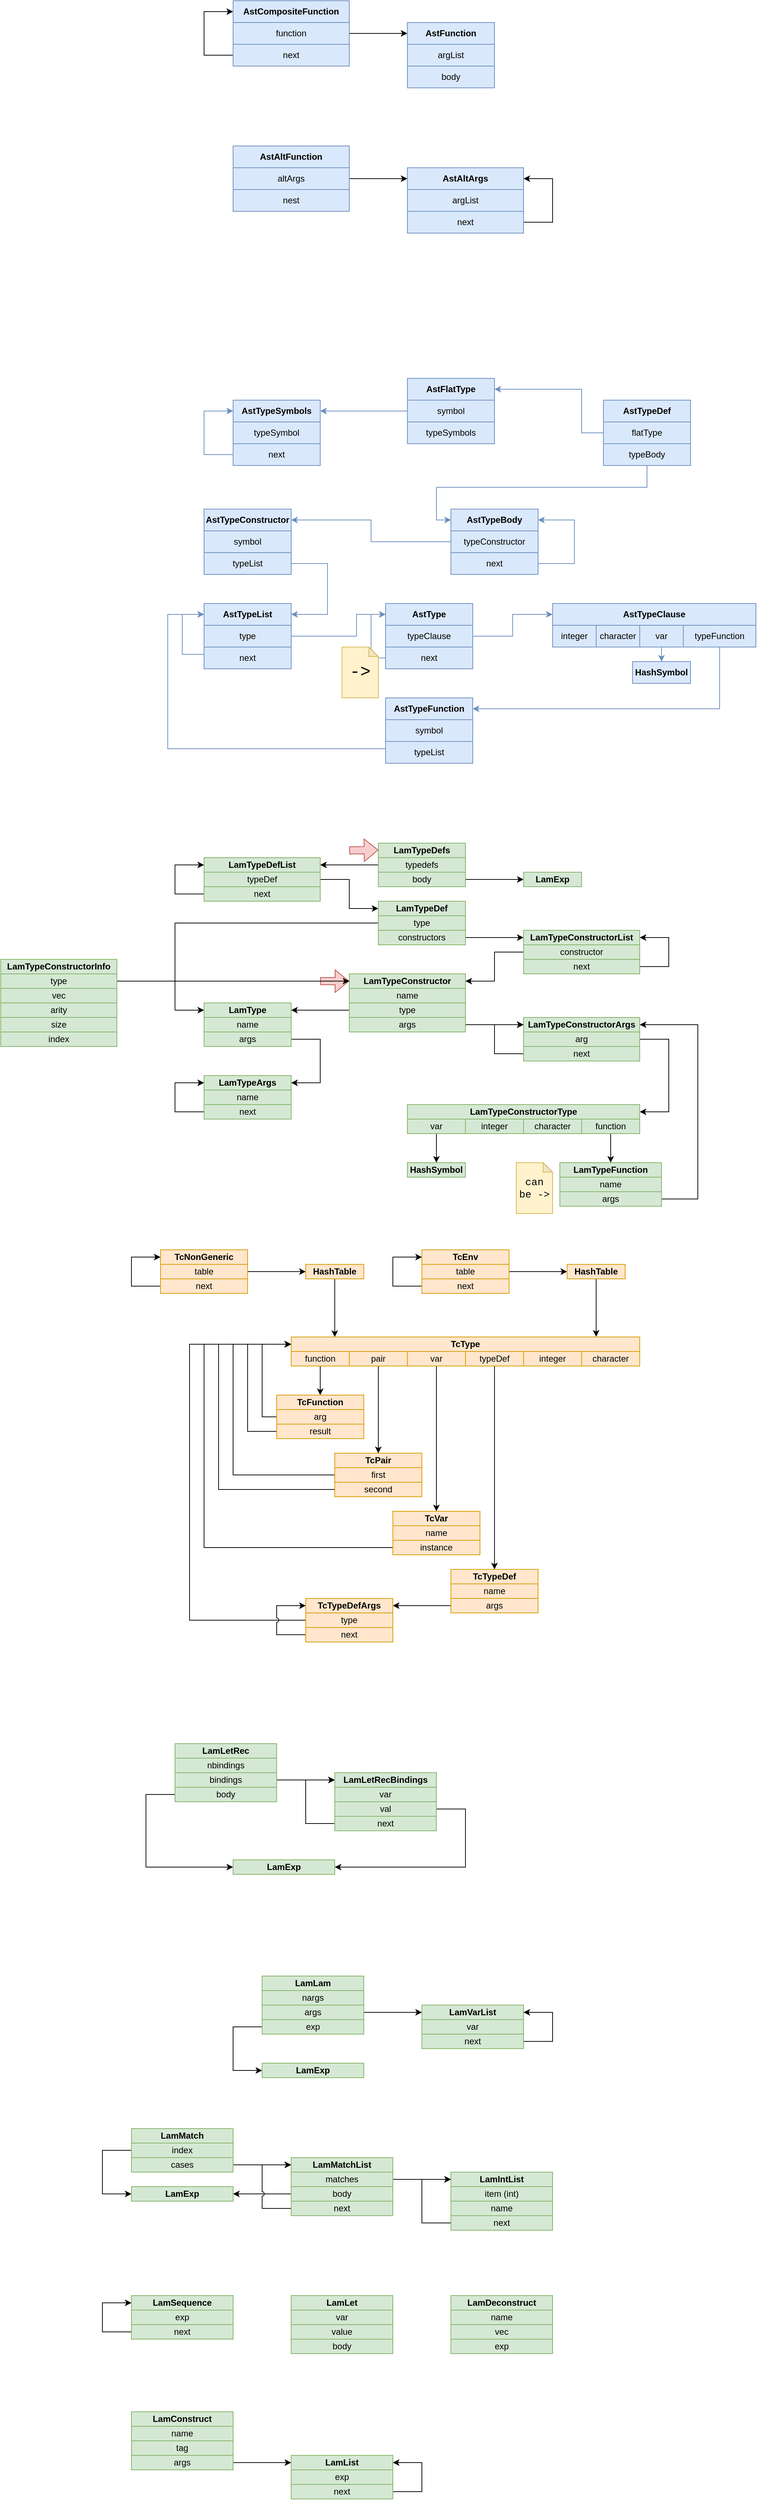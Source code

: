 <mxfile version="21.6.5" type="device">
  <diagram name="Page-1" id="Tl3OTcYbaGk_rcjHuHPC">
    <mxGraphModel dx="1065" dy="1889" grid="1" gridSize="10" guides="1" tooltips="1" connect="1" arrows="1" fold="1" page="0" pageScale="1" pageWidth="827" pageHeight="1169" math="0" shadow="0">
      <root>
        <mxCell id="0" />
        <mxCell id="1" parent="0" />
        <mxCell id="66Aq9e9d5VJEvt0azm1k-1" value="AstTypeList" style="rounded=0;whiteSpace=wrap;html=1;fontStyle=1;fillColor=#dae8fc;strokeColor=#6c8ebf;" parent="1" vertex="1">
          <mxGeometry x="40" y="-90" width="120" height="30" as="geometry" />
        </mxCell>
        <mxCell id="66Aq9e9d5VJEvt0azm1k-11" style="edgeStyle=orthogonalEdgeStyle;rounded=0;orthogonalLoop=1;jettySize=auto;html=1;entryX=0;entryY=0.5;entryDx=0;entryDy=0;fillColor=#dae8fc;strokeColor=#6c8ebf;" parent="1" source="66Aq9e9d5VJEvt0azm1k-2" target="66Aq9e9d5VJEvt0azm1k-7" edge="1">
          <mxGeometry relative="1" as="geometry">
            <Array as="points">
              <mxPoint x="250" y="-45" />
              <mxPoint x="250" y="-75" />
            </Array>
          </mxGeometry>
        </mxCell>
        <mxCell id="66Aq9e9d5VJEvt0azm1k-2" value="type" style="rounded=0;whiteSpace=wrap;html=1;fillColor=#dae8fc;strokeColor=#6c8ebf;" parent="1" vertex="1">
          <mxGeometry x="40" y="-60" width="120" height="30" as="geometry" />
        </mxCell>
        <mxCell id="66Aq9e9d5VJEvt0azm1k-6" style="edgeStyle=orthogonalEdgeStyle;rounded=0;orthogonalLoop=1;jettySize=auto;html=1;entryX=0;entryY=0.5;entryDx=0;entryDy=0;fillColor=#dae8fc;strokeColor=#6c8ebf;" parent="1" source="66Aq9e9d5VJEvt0azm1k-3" target="66Aq9e9d5VJEvt0azm1k-1" edge="1">
          <mxGeometry relative="1" as="geometry">
            <Array as="points">
              <mxPoint x="10" y="-20" />
              <mxPoint x="10" y="-75" />
            </Array>
          </mxGeometry>
        </mxCell>
        <mxCell id="66Aq9e9d5VJEvt0azm1k-3" value="next" style="rounded=0;whiteSpace=wrap;html=1;fillColor=#dae8fc;strokeColor=#6c8ebf;" parent="1" vertex="1">
          <mxGeometry x="40" y="-30" width="120" height="30" as="geometry" />
        </mxCell>
        <mxCell id="66Aq9e9d5VJEvt0azm1k-7" value="AstType" style="rounded=0;whiteSpace=wrap;html=1;fontStyle=1;fillColor=#dae8fc;strokeColor=#6c8ebf;" parent="1" vertex="1">
          <mxGeometry x="290" y="-90" width="120" height="30" as="geometry" />
        </mxCell>
        <mxCell id="66Aq9e9d5VJEvt0azm1k-13" style="edgeStyle=orthogonalEdgeStyle;rounded=0;orthogonalLoop=1;jettySize=auto;html=1;fillColor=#dae8fc;strokeColor=#6c8ebf;" parent="1" source="66Aq9e9d5VJEvt0azm1k-8" target="66Aq9e9d5VJEvt0azm1k-12" edge="1">
          <mxGeometry relative="1" as="geometry" />
        </mxCell>
        <mxCell id="66Aq9e9d5VJEvt0azm1k-8" value="typeClause" style="rounded=0;whiteSpace=wrap;html=1;fillColor=#dae8fc;strokeColor=#6c8ebf;" parent="1" vertex="1">
          <mxGeometry x="290" y="-60" width="120" height="30" as="geometry" />
        </mxCell>
        <mxCell id="66Aq9e9d5VJEvt0azm1k-10" style="edgeStyle=orthogonalEdgeStyle;rounded=0;orthogonalLoop=1;jettySize=auto;html=1;entryX=0;entryY=0.5;entryDx=0;entryDy=0;fillColor=#dae8fc;strokeColor=#6c8ebf;" parent="1" source="66Aq9e9d5VJEvt0azm1k-9" target="66Aq9e9d5VJEvt0azm1k-7" edge="1">
          <mxGeometry relative="1" as="geometry">
            <Array as="points">
              <mxPoint x="270" y="-15" />
              <mxPoint x="270" y="-75" />
            </Array>
          </mxGeometry>
        </mxCell>
        <mxCell id="66Aq9e9d5VJEvt0azm1k-9" value="next" style="rounded=0;whiteSpace=wrap;html=1;fillColor=#dae8fc;strokeColor=#6c8ebf;" parent="1" vertex="1">
          <mxGeometry x="290" y="-30" width="120" height="30" as="geometry" />
        </mxCell>
        <mxCell id="66Aq9e9d5VJEvt0azm1k-12" value="AstTypeClause" style="rounded=0;whiteSpace=wrap;html=1;fontStyle=1;fillColor=#dae8fc;strokeColor=#6c8ebf;" parent="1" vertex="1">
          <mxGeometry x="520" y="-90" width="280" height="30" as="geometry" />
        </mxCell>
        <mxCell id="66Aq9e9d5VJEvt0azm1k-15" value="integer" style="rounded=0;whiteSpace=wrap;html=1;fillColor=#dae8fc;strokeColor=#6c8ebf;" parent="1" vertex="1">
          <mxGeometry x="520" y="-60" width="60" height="30" as="geometry" />
        </mxCell>
        <mxCell id="66Aq9e9d5VJEvt0azm1k-16" value="character" style="rounded=0;whiteSpace=wrap;html=1;fillColor=#dae8fc;strokeColor=#6c8ebf;" parent="1" vertex="1">
          <mxGeometry x="580" y="-60" width="60" height="30" as="geometry" />
        </mxCell>
        <mxCell id="66Aq9e9d5VJEvt0azm1k-20" style="edgeStyle=orthogonalEdgeStyle;rounded=0;orthogonalLoop=1;jettySize=auto;html=1;fillColor=#dae8fc;strokeColor=#6c8ebf;" parent="1" source="66Aq9e9d5VJEvt0azm1k-17" target="66Aq9e9d5VJEvt0azm1k-19" edge="1">
          <mxGeometry relative="1" as="geometry" />
        </mxCell>
        <mxCell id="66Aq9e9d5VJEvt0azm1k-17" value="var" style="rounded=0;whiteSpace=wrap;html=1;fillColor=#dae8fc;strokeColor=#6c8ebf;" parent="1" vertex="1">
          <mxGeometry x="640" y="-60" width="60" height="30" as="geometry" />
        </mxCell>
        <mxCell id="66Aq9e9d5VJEvt0azm1k-22" style="edgeStyle=orthogonalEdgeStyle;rounded=0;orthogonalLoop=1;jettySize=auto;html=1;entryX=1;entryY=0.5;entryDx=0;entryDy=0;fillColor=#dae8fc;strokeColor=#6c8ebf;" parent="1" source="66Aq9e9d5VJEvt0azm1k-18" target="66Aq9e9d5VJEvt0azm1k-21" edge="1">
          <mxGeometry relative="1" as="geometry">
            <Array as="points">
              <mxPoint x="750" y="55" />
            </Array>
          </mxGeometry>
        </mxCell>
        <mxCell id="66Aq9e9d5VJEvt0azm1k-18" value="typeFunction" style="rounded=0;whiteSpace=wrap;html=1;fillColor=#dae8fc;strokeColor=#6c8ebf;" parent="1" vertex="1">
          <mxGeometry x="700" y="-60" width="100" height="30" as="geometry" />
        </mxCell>
        <mxCell id="66Aq9e9d5VJEvt0azm1k-19" value="HashSymbol" style="rounded=0;whiteSpace=wrap;html=1;fontStyle=1;fillColor=#dae8fc;strokeColor=#6c8ebf;" parent="1" vertex="1">
          <mxGeometry x="630" y="-10" width="80" height="30" as="geometry" />
        </mxCell>
        <mxCell id="66Aq9e9d5VJEvt0azm1k-21" value="AstTypeFunction" style="rounded=0;whiteSpace=wrap;html=1;fontStyle=1;fillColor=#dae8fc;strokeColor=#6c8ebf;" parent="1" vertex="1">
          <mxGeometry x="290" y="40" width="120" height="30" as="geometry" />
        </mxCell>
        <mxCell id="66Aq9e9d5VJEvt0azm1k-23" value="symbol" style="rounded=0;whiteSpace=wrap;html=1;fillColor=#dae8fc;strokeColor=#6c8ebf;" parent="1" vertex="1">
          <mxGeometry x="290" y="70" width="120" height="30" as="geometry" />
        </mxCell>
        <mxCell id="66Aq9e9d5VJEvt0azm1k-26" style="edgeStyle=orthogonalEdgeStyle;rounded=0;orthogonalLoop=1;jettySize=auto;html=1;entryX=0;entryY=0.5;entryDx=0;entryDy=0;fillColor=#dae8fc;strokeColor=#6c8ebf;" parent="1" source="66Aq9e9d5VJEvt0azm1k-25" target="66Aq9e9d5VJEvt0azm1k-1" edge="1">
          <mxGeometry relative="1" as="geometry">
            <Array as="points">
              <mxPoint x="-10" y="110" />
              <mxPoint x="-10" y="-75" />
            </Array>
          </mxGeometry>
        </mxCell>
        <mxCell id="66Aq9e9d5VJEvt0azm1k-25" value="typeList" style="rounded=0;whiteSpace=wrap;html=1;fillColor=#dae8fc;strokeColor=#6c8ebf;" parent="1" vertex="1">
          <mxGeometry x="290" y="100" width="120" height="30" as="geometry" />
        </mxCell>
        <mxCell id="66Aq9e9d5VJEvt0azm1k-27" value="AstTypeConstructor" style="rounded=0;whiteSpace=wrap;html=1;fontStyle=1;fillColor=#dae8fc;strokeColor=#6c8ebf;" parent="1" vertex="1">
          <mxGeometry x="40" y="-220" width="120" height="30" as="geometry" />
        </mxCell>
        <mxCell id="66Aq9e9d5VJEvt0azm1k-28" value="symbol" style="rounded=0;whiteSpace=wrap;html=1;fillColor=#dae8fc;strokeColor=#6c8ebf;" parent="1" vertex="1">
          <mxGeometry x="40" y="-190" width="120" height="30" as="geometry" />
        </mxCell>
        <mxCell id="66Aq9e9d5VJEvt0azm1k-30" style="edgeStyle=orthogonalEdgeStyle;rounded=0;orthogonalLoop=1;jettySize=auto;html=1;entryX=1;entryY=0.5;entryDx=0;entryDy=0;fillColor=#dae8fc;strokeColor=#6c8ebf;" parent="1" source="66Aq9e9d5VJEvt0azm1k-29" target="66Aq9e9d5VJEvt0azm1k-1" edge="1">
          <mxGeometry relative="1" as="geometry">
            <Array as="points">
              <mxPoint x="210" y="-145" />
              <mxPoint x="210" y="-75" />
            </Array>
          </mxGeometry>
        </mxCell>
        <mxCell id="66Aq9e9d5VJEvt0azm1k-29" value="typeList" style="rounded=0;whiteSpace=wrap;html=1;fillColor=#dae8fc;strokeColor=#6c8ebf;" parent="1" vertex="1">
          <mxGeometry x="40" y="-160" width="120" height="30" as="geometry" />
        </mxCell>
        <mxCell id="66Aq9e9d5VJEvt0azm1k-31" value="AstTypeBody" style="rounded=0;whiteSpace=wrap;html=1;fontStyle=1;fillColor=#dae8fc;strokeColor=#6c8ebf;" parent="1" vertex="1">
          <mxGeometry x="380" y="-220" width="120" height="30" as="geometry" />
        </mxCell>
        <mxCell id="66Aq9e9d5VJEvt0azm1k-36" style="edgeStyle=orthogonalEdgeStyle;rounded=0;orthogonalLoop=1;jettySize=auto;html=1;entryX=1;entryY=0.5;entryDx=0;entryDy=0;fillColor=#dae8fc;strokeColor=#6c8ebf;" parent="1" source="66Aq9e9d5VJEvt0azm1k-32" target="66Aq9e9d5VJEvt0azm1k-27" edge="1">
          <mxGeometry relative="1" as="geometry" />
        </mxCell>
        <mxCell id="66Aq9e9d5VJEvt0azm1k-32" value="typeConstructor" style="rounded=0;whiteSpace=wrap;html=1;fillColor=#dae8fc;strokeColor=#6c8ebf;" parent="1" vertex="1">
          <mxGeometry x="380" y="-190" width="120" height="30" as="geometry" />
        </mxCell>
        <mxCell id="66Aq9e9d5VJEvt0azm1k-34" style="edgeStyle=orthogonalEdgeStyle;rounded=0;orthogonalLoop=1;jettySize=auto;html=1;fillColor=#dae8fc;strokeColor=#6c8ebf;" parent="1" source="66Aq9e9d5VJEvt0azm1k-33" edge="1">
          <mxGeometry relative="1" as="geometry">
            <mxPoint x="500" y="-205" as="targetPoint" />
            <Array as="points">
              <mxPoint x="550" y="-145" />
              <mxPoint x="550" y="-205" />
            </Array>
          </mxGeometry>
        </mxCell>
        <mxCell id="66Aq9e9d5VJEvt0azm1k-33" value="next" style="rounded=0;whiteSpace=wrap;html=1;fillColor=#dae8fc;strokeColor=#6c8ebf;" parent="1" vertex="1">
          <mxGeometry x="380" y="-160" width="120" height="30" as="geometry" />
        </mxCell>
        <mxCell id="66Aq9e9d5VJEvt0azm1k-37" value="AstTypeDef" style="rounded=0;whiteSpace=wrap;html=1;fontStyle=1;fillColor=#dae8fc;strokeColor=#6c8ebf;" parent="1" vertex="1">
          <mxGeometry x="590" y="-370" width="120" height="30" as="geometry" />
        </mxCell>
        <mxCell id="66Aq9e9d5VJEvt0azm1k-42" style="edgeStyle=orthogonalEdgeStyle;rounded=0;orthogonalLoop=1;jettySize=auto;html=1;entryX=1;entryY=0.5;entryDx=0;entryDy=0;fillColor=#dae8fc;strokeColor=#6c8ebf;" parent="1" source="66Aq9e9d5VJEvt0azm1k-38" target="66Aq9e9d5VJEvt0azm1k-41" edge="1">
          <mxGeometry relative="1" as="geometry">
            <Array as="points">
              <mxPoint x="560" y="-325" />
              <mxPoint x="560" y="-385" />
            </Array>
          </mxGeometry>
        </mxCell>
        <mxCell id="66Aq9e9d5VJEvt0azm1k-38" value="flatType" style="rounded=0;whiteSpace=wrap;html=1;fillColor=#dae8fc;strokeColor=#6c8ebf;" parent="1" vertex="1">
          <mxGeometry x="590" y="-340" width="120" height="30" as="geometry" />
        </mxCell>
        <mxCell id="66Aq9e9d5VJEvt0azm1k-40" style="edgeStyle=orthogonalEdgeStyle;rounded=0;orthogonalLoop=1;jettySize=auto;html=1;entryX=0;entryY=0.5;entryDx=0;entryDy=0;fillColor=#dae8fc;strokeColor=#6c8ebf;" parent="1" source="66Aq9e9d5VJEvt0azm1k-39" target="66Aq9e9d5VJEvt0azm1k-31" edge="1">
          <mxGeometry relative="1" as="geometry">
            <Array as="points">
              <mxPoint x="650" y="-250" />
              <mxPoint x="360" y="-250" />
              <mxPoint x="360" y="-205" />
            </Array>
          </mxGeometry>
        </mxCell>
        <mxCell id="66Aq9e9d5VJEvt0azm1k-39" value="typeBody" style="rounded=0;whiteSpace=wrap;html=1;fillColor=#dae8fc;strokeColor=#6c8ebf;" parent="1" vertex="1">
          <mxGeometry x="590" y="-310" width="120" height="30" as="geometry" />
        </mxCell>
        <mxCell id="66Aq9e9d5VJEvt0azm1k-41" value="AstFlatType" style="rounded=0;whiteSpace=wrap;html=1;fontStyle=1;fillColor=#dae8fc;strokeColor=#6c8ebf;" parent="1" vertex="1">
          <mxGeometry x="320" y="-400" width="120" height="30" as="geometry" />
        </mxCell>
        <mxCell id="66Aq9e9d5VJEvt0azm1k-46" style="edgeStyle=orthogonalEdgeStyle;rounded=0;orthogonalLoop=1;jettySize=auto;html=1;entryX=1;entryY=0.5;entryDx=0;entryDy=0;fillColor=#dae8fc;strokeColor=#6c8ebf;" parent="1" source="66Aq9e9d5VJEvt0azm1k-43" target="66Aq9e9d5VJEvt0azm1k-45" edge="1">
          <mxGeometry relative="1" as="geometry" />
        </mxCell>
        <mxCell id="66Aq9e9d5VJEvt0azm1k-43" value="symbol" style="rounded=0;whiteSpace=wrap;html=1;fillColor=#dae8fc;strokeColor=#6c8ebf;" parent="1" vertex="1">
          <mxGeometry x="320" y="-370" width="120" height="30" as="geometry" />
        </mxCell>
        <mxCell id="66Aq9e9d5VJEvt0azm1k-44" value="typeSymbols" style="rounded=0;whiteSpace=wrap;html=1;fillColor=#dae8fc;strokeColor=#6c8ebf;" parent="1" vertex="1">
          <mxGeometry x="320" y="-340" width="120" height="30" as="geometry" />
        </mxCell>
        <mxCell id="66Aq9e9d5VJEvt0azm1k-45" value="AstTypeSymbols" style="rounded=0;whiteSpace=wrap;html=1;fontStyle=1;fillColor=#dae8fc;strokeColor=#6c8ebf;" parent="1" vertex="1">
          <mxGeometry x="80" y="-370" width="120" height="30" as="geometry" />
        </mxCell>
        <mxCell id="66Aq9e9d5VJEvt0azm1k-47" value="typeSymbol" style="rounded=0;whiteSpace=wrap;html=1;fillColor=#dae8fc;strokeColor=#6c8ebf;" parent="1" vertex="1">
          <mxGeometry x="80" y="-340" width="120" height="30" as="geometry" />
        </mxCell>
        <mxCell id="66Aq9e9d5VJEvt0azm1k-49" style="edgeStyle=orthogonalEdgeStyle;rounded=0;orthogonalLoop=1;jettySize=auto;html=1;entryX=0;entryY=0.5;entryDx=0;entryDy=0;fillColor=#dae8fc;strokeColor=#6c8ebf;" parent="1" source="66Aq9e9d5VJEvt0azm1k-48" target="66Aq9e9d5VJEvt0azm1k-45" edge="1">
          <mxGeometry relative="1" as="geometry">
            <Array as="points">
              <mxPoint x="40" y="-295" />
              <mxPoint x="40" y="-355" />
            </Array>
          </mxGeometry>
        </mxCell>
        <mxCell id="66Aq9e9d5VJEvt0azm1k-48" value="next" style="rounded=0;whiteSpace=wrap;html=1;fillColor=#dae8fc;strokeColor=#6c8ebf;" parent="1" vertex="1">
          <mxGeometry x="80" y="-310" width="120" height="30" as="geometry" />
        </mxCell>
        <mxCell id="66Aq9e9d5VJEvt0azm1k-50" value="LamTypeConstructor" style="rounded=0;whiteSpace=wrap;html=1;fontStyle=1;fillColor=#d5e8d4;strokeColor=#82b366;" parent="1" vertex="1">
          <mxGeometry x="240" y="420" width="160" height="20" as="geometry" />
        </mxCell>
        <mxCell id="66Aq9e9d5VJEvt0azm1k-51" value="name" style="rounded=0;whiteSpace=wrap;html=1;fillColor=#d5e8d4;strokeColor=#82b366;" parent="1" vertex="1">
          <mxGeometry x="240" y="440" width="160" height="20" as="geometry" />
        </mxCell>
        <mxCell id="66Aq9e9d5VJEvt0azm1k-57" style="edgeStyle=orthogonalEdgeStyle;rounded=0;orthogonalLoop=1;jettySize=auto;html=1;entryX=1;entryY=0.5;entryDx=0;entryDy=0;" parent="1" source="66Aq9e9d5VJEvt0azm1k-52" target="66Aq9e9d5VJEvt0azm1k-54" edge="1">
          <mxGeometry relative="1" as="geometry" />
        </mxCell>
        <mxCell id="66Aq9e9d5VJEvt0azm1k-52" value="type" style="rounded=0;whiteSpace=wrap;html=1;fillColor=#d5e8d4;strokeColor=#82b366;" parent="1" vertex="1">
          <mxGeometry x="240" y="460" width="160" height="20" as="geometry" />
        </mxCell>
        <mxCell id="66Aq9e9d5VJEvt0azm1k-72" style="edgeStyle=orthogonalEdgeStyle;rounded=0;orthogonalLoop=1;jettySize=auto;html=1;" parent="1" source="66Aq9e9d5VJEvt0azm1k-53" target="66Aq9e9d5VJEvt0azm1k-65" edge="1">
          <mxGeometry relative="1" as="geometry" />
        </mxCell>
        <mxCell id="66Aq9e9d5VJEvt0azm1k-53" value="args" style="rounded=0;whiteSpace=wrap;html=1;fillColor=#d5e8d4;strokeColor=#82b366;" parent="1" vertex="1">
          <mxGeometry x="240" y="480" width="160" height="20" as="geometry" />
        </mxCell>
        <mxCell id="66Aq9e9d5VJEvt0azm1k-54" value="LamType" style="rounded=0;whiteSpace=wrap;html=1;fontStyle=1;fillColor=#d5e8d4;strokeColor=#82b366;" parent="1" vertex="1">
          <mxGeometry x="40" y="460" width="120" height="20" as="geometry" />
        </mxCell>
        <mxCell id="66Aq9e9d5VJEvt0azm1k-55" value="name" style="rounded=0;whiteSpace=wrap;html=1;fillColor=#d5e8d4;strokeColor=#82b366;" parent="1" vertex="1">
          <mxGeometry x="40" y="480" width="120" height="20" as="geometry" />
        </mxCell>
        <mxCell id="66Aq9e9d5VJEvt0azm1k-64" style="edgeStyle=orthogonalEdgeStyle;rounded=0;orthogonalLoop=1;jettySize=auto;html=1;entryX=1;entryY=0.5;entryDx=0;entryDy=0;" parent="1" source="66Aq9e9d5VJEvt0azm1k-56" target="66Aq9e9d5VJEvt0azm1k-58" edge="1">
          <mxGeometry relative="1" as="geometry">
            <Array as="points">
              <mxPoint x="200" y="510" />
              <mxPoint x="200" y="570" />
            </Array>
          </mxGeometry>
        </mxCell>
        <mxCell id="66Aq9e9d5VJEvt0azm1k-56" value="args" style="rounded=0;whiteSpace=wrap;html=1;fillColor=#d5e8d4;strokeColor=#82b366;" parent="1" vertex="1">
          <mxGeometry x="40" y="500" width="120" height="20" as="geometry" />
        </mxCell>
        <mxCell id="66Aq9e9d5VJEvt0azm1k-58" value="LamTypeArgs" style="rounded=0;whiteSpace=wrap;html=1;fontStyle=1;fillColor=#d5e8d4;strokeColor=#82b366;" parent="1" vertex="1">
          <mxGeometry x="40" y="560" width="120" height="20" as="geometry" />
        </mxCell>
        <mxCell id="66Aq9e9d5VJEvt0azm1k-59" value="name" style="rounded=0;whiteSpace=wrap;html=1;fillColor=#d5e8d4;strokeColor=#82b366;" parent="1" vertex="1">
          <mxGeometry x="40" y="580" width="120" height="20" as="geometry" />
        </mxCell>
        <mxCell id="66Aq9e9d5VJEvt0azm1k-61" style="edgeStyle=orthogonalEdgeStyle;rounded=0;orthogonalLoop=1;jettySize=auto;html=1;entryX=0;entryY=0.5;entryDx=0;entryDy=0;" parent="1" source="66Aq9e9d5VJEvt0azm1k-60" target="66Aq9e9d5VJEvt0azm1k-58" edge="1">
          <mxGeometry relative="1" as="geometry">
            <Array as="points">
              <mxPoint y="610" />
              <mxPoint y="570" />
            </Array>
          </mxGeometry>
        </mxCell>
        <mxCell id="66Aq9e9d5VJEvt0azm1k-60" value="next" style="rounded=0;whiteSpace=wrap;html=1;fillColor=#d5e8d4;strokeColor=#82b366;" parent="1" vertex="1">
          <mxGeometry x="40" y="600" width="120" height="20" as="geometry" />
        </mxCell>
        <mxCell id="66Aq9e9d5VJEvt0azm1k-65" value="LamTypeConstructorArgs" style="rounded=0;whiteSpace=wrap;html=1;fontStyle=1;fillColor=#d5e8d4;strokeColor=#82b366;" parent="1" vertex="1">
          <mxGeometry x="480" y="480" width="160" height="20" as="geometry" />
        </mxCell>
        <mxCell id="OqaKtLn1udPJetcvcxM7-1" style="edgeStyle=orthogonalEdgeStyle;rounded=0;orthogonalLoop=1;jettySize=auto;html=1;entryX=1;entryY=0.5;entryDx=0;entryDy=0;" parent="1" source="66Aq9e9d5VJEvt0azm1k-66" target="66Aq9e9d5VJEvt0azm1k-70" edge="1">
          <mxGeometry relative="1" as="geometry">
            <Array as="points">
              <mxPoint x="680" y="510" />
              <mxPoint x="680" y="610" />
            </Array>
          </mxGeometry>
        </mxCell>
        <mxCell id="66Aq9e9d5VJEvt0azm1k-66" value="arg" style="rounded=0;whiteSpace=wrap;html=1;fillColor=#d5e8d4;strokeColor=#82b366;" parent="1" vertex="1">
          <mxGeometry x="480" y="500" width="160" height="20" as="geometry" />
        </mxCell>
        <mxCell id="66Aq9e9d5VJEvt0azm1k-68" style="edgeStyle=orthogonalEdgeStyle;rounded=0;orthogonalLoop=1;jettySize=auto;html=1;entryX=0;entryY=0.5;entryDx=0;entryDy=0;" parent="1" source="66Aq9e9d5VJEvt0azm1k-67" target="66Aq9e9d5VJEvt0azm1k-65" edge="1">
          <mxGeometry relative="1" as="geometry">
            <Array as="points">
              <mxPoint x="440" y="530" />
              <mxPoint x="440" y="490" />
            </Array>
          </mxGeometry>
        </mxCell>
        <mxCell id="66Aq9e9d5VJEvt0azm1k-67" value="next" style="rounded=0;whiteSpace=wrap;html=1;fillColor=#d5e8d4;strokeColor=#82b366;" parent="1" vertex="1">
          <mxGeometry x="480" y="520" width="160" height="20" as="geometry" />
        </mxCell>
        <mxCell id="66Aq9e9d5VJEvt0azm1k-70" value="LamTypeConstructorType" style="rounded=0;whiteSpace=wrap;html=1;fontStyle=1;fillColor=#d5e8d4;strokeColor=#82b366;" parent="1" vertex="1">
          <mxGeometry x="320" y="600" width="320" height="20" as="geometry" />
        </mxCell>
        <mxCell id="66Aq9e9d5VJEvt0azm1k-73" value="name" style="rounded=0;whiteSpace=wrap;html=1;fillColor=#d5e8d4;strokeColor=#82b366;" parent="1" vertex="1">
          <mxGeometry x="530" y="700" width="140" height="20" as="geometry" />
        </mxCell>
        <mxCell id="66Aq9e9d5VJEvt0azm1k-75" style="edgeStyle=orthogonalEdgeStyle;rounded=0;orthogonalLoop=1;jettySize=auto;html=1;entryX=1;entryY=0.5;entryDx=0;entryDy=0;" parent="1" source="66Aq9e9d5VJEvt0azm1k-74" target="66Aq9e9d5VJEvt0azm1k-65" edge="1">
          <mxGeometry relative="1" as="geometry">
            <Array as="points">
              <mxPoint x="720" y="730" />
              <mxPoint x="720" y="490" />
            </Array>
          </mxGeometry>
        </mxCell>
        <mxCell id="66Aq9e9d5VJEvt0azm1k-74" value="args" style="rounded=0;whiteSpace=wrap;html=1;fillColor=#d5e8d4;strokeColor=#82b366;" parent="1" vertex="1">
          <mxGeometry x="530" y="720" width="140" height="20" as="geometry" />
        </mxCell>
        <mxCell id="66Aq9e9d5VJEvt0azm1k-76" value="integer" style="rounded=0;whiteSpace=wrap;html=1;fillColor=#d5e8d4;strokeColor=#82b366;" parent="1" vertex="1">
          <mxGeometry x="400" y="620" width="80" height="20" as="geometry" />
        </mxCell>
        <mxCell id="66Aq9e9d5VJEvt0azm1k-79" value="character" style="rounded=0;whiteSpace=wrap;html=1;fillColor=#d5e8d4;strokeColor=#82b366;" parent="1" vertex="1">
          <mxGeometry x="480" y="620" width="80" height="20" as="geometry" />
        </mxCell>
        <mxCell id="66Aq9e9d5VJEvt0azm1k-82" style="edgeStyle=orthogonalEdgeStyle;rounded=0;orthogonalLoop=1;jettySize=auto;html=1;entryX=0.5;entryY=0;entryDx=0;entryDy=0;" parent="1" source="66Aq9e9d5VJEvt0azm1k-80" target="66Aq9e9d5VJEvt0azm1k-81" edge="1">
          <mxGeometry relative="1" as="geometry" />
        </mxCell>
        <mxCell id="66Aq9e9d5VJEvt0azm1k-80" value="function" style="rounded=0;whiteSpace=wrap;html=1;fillColor=#d5e8d4;strokeColor=#82b366;" parent="1" vertex="1">
          <mxGeometry x="560" y="620" width="80" height="20" as="geometry" />
        </mxCell>
        <mxCell id="66Aq9e9d5VJEvt0azm1k-81" value="LamTypeFunction" style="rounded=0;whiteSpace=wrap;html=1;fontStyle=1;fillColor=#d5e8d4;strokeColor=#82b366;" parent="1" vertex="1">
          <mxGeometry x="530" y="680" width="140" height="20" as="geometry" />
        </mxCell>
        <mxCell id="OqaKtLn1udPJetcvcxM7-26" style="edgeStyle=orthogonalEdgeStyle;rounded=0;orthogonalLoop=1;jettySize=auto;html=1;entryX=0.5;entryY=0;entryDx=0;entryDy=0;" parent="1" source="66Aq9e9d5VJEvt0azm1k-83" target="OqaKtLn1udPJetcvcxM7-25" edge="1">
          <mxGeometry relative="1" as="geometry" />
        </mxCell>
        <mxCell id="66Aq9e9d5VJEvt0azm1k-83" value="var" style="rounded=0;whiteSpace=wrap;html=1;fillColor=#d5e8d4;strokeColor=#82b366;" parent="1" vertex="1">
          <mxGeometry x="320" y="620" width="80" height="20" as="geometry" />
        </mxCell>
        <mxCell id="66Aq9e9d5VJEvt0azm1k-90" value="-&amp;gt;" style="shape=note;whiteSpace=wrap;html=1;backgroundOutline=1;darkOpacity=0.05;fillColor=#fff2cc;strokeColor=#d6b656;fontSize=24;fontFamily=Courier New;size=13;" parent="1" vertex="1">
          <mxGeometry x="230" y="-30" width="50" height="70" as="geometry" />
        </mxCell>
        <mxCell id="OqaKtLn1udPJetcvcxM7-2" value="can be -&amp;gt;" style="shape=note;whiteSpace=wrap;html=1;backgroundOutline=1;darkOpacity=0.05;fillColor=#fff2cc;strokeColor=#d6b656;fontSize=14;fontFamily=Courier New;size=13;" parent="1" vertex="1">
          <mxGeometry x="470" y="680" width="50" height="70" as="geometry" />
        </mxCell>
        <mxCell id="OqaKtLn1udPJetcvcxM7-3" value="LamTypeDefs" style="rounded=0;whiteSpace=wrap;html=1;fontStyle=1;fillColor=#d5e8d4;strokeColor=#82b366;" parent="1" vertex="1">
          <mxGeometry x="280" y="240" width="120" height="20" as="geometry" />
        </mxCell>
        <mxCell id="OqaKtLn1udPJetcvcxM7-27" style="edgeStyle=orthogonalEdgeStyle;rounded=0;orthogonalLoop=1;jettySize=auto;html=1;entryX=1;entryY=0.5;entryDx=0;entryDy=0;" parent="1" source="OqaKtLn1udPJetcvcxM7-4" target="OqaKtLn1udPJetcvcxM7-8" edge="1">
          <mxGeometry relative="1" as="geometry" />
        </mxCell>
        <mxCell id="OqaKtLn1udPJetcvcxM7-4" value="typedefs" style="rounded=0;whiteSpace=wrap;html=1;fillColor=#d5e8d4;strokeColor=#82b366;" parent="1" vertex="1">
          <mxGeometry x="280" y="260" width="120" height="20" as="geometry" />
        </mxCell>
        <mxCell id="OqaKtLn1udPJetcvcxM7-28" style="edgeStyle=orthogonalEdgeStyle;rounded=0;orthogonalLoop=1;jettySize=auto;html=1;entryX=0;entryY=0.5;entryDx=0;entryDy=0;" parent="1" source="OqaKtLn1udPJetcvcxM7-5" target="OqaKtLn1udPJetcvcxM7-6" edge="1">
          <mxGeometry relative="1" as="geometry" />
        </mxCell>
        <mxCell id="OqaKtLn1udPJetcvcxM7-5" value="body" style="rounded=0;whiteSpace=wrap;html=1;fillColor=#d5e8d4;strokeColor=#82b366;" parent="1" vertex="1">
          <mxGeometry x="280" y="280" width="120" height="20" as="geometry" />
        </mxCell>
        <mxCell id="OqaKtLn1udPJetcvcxM7-6" value="LamExp" style="rounded=0;whiteSpace=wrap;html=1;fontStyle=1;fillColor=#d5e8d4;strokeColor=#82b366;" parent="1" vertex="1">
          <mxGeometry x="480" y="280" width="80" height="20" as="geometry" />
        </mxCell>
        <mxCell id="OqaKtLn1udPJetcvcxM7-8" value="LamTypeDefList" style="rounded=0;whiteSpace=wrap;html=1;fontStyle=1;fillColor=#d5e8d4;strokeColor=#82b366;" parent="1" vertex="1">
          <mxGeometry x="40" y="260" width="160" height="20" as="geometry" />
        </mxCell>
        <mxCell id="OqaKtLn1udPJetcvcxM7-23" style="edgeStyle=orthogonalEdgeStyle;rounded=0;orthogonalLoop=1;jettySize=auto;html=1;entryX=0;entryY=0.5;entryDx=0;entryDy=0;" parent="1" source="OqaKtLn1udPJetcvcxM7-10" target="OqaKtLn1udPJetcvcxM7-13" edge="1">
          <mxGeometry relative="1" as="geometry" />
        </mxCell>
        <mxCell id="OqaKtLn1udPJetcvcxM7-10" value="typeDef" style="rounded=0;whiteSpace=wrap;html=1;fillColor=#d5e8d4;strokeColor=#82b366;" parent="1" vertex="1">
          <mxGeometry x="40" y="280" width="160" height="20" as="geometry" />
        </mxCell>
        <mxCell id="OqaKtLn1udPJetcvcxM7-24" style="edgeStyle=orthogonalEdgeStyle;rounded=0;orthogonalLoop=1;jettySize=auto;html=1;entryX=0;entryY=0.5;entryDx=0;entryDy=0;" parent="1" source="OqaKtLn1udPJetcvcxM7-11" target="OqaKtLn1udPJetcvcxM7-8" edge="1">
          <mxGeometry relative="1" as="geometry">
            <Array as="points">
              <mxPoint y="310" />
              <mxPoint y="270" />
            </Array>
          </mxGeometry>
        </mxCell>
        <mxCell id="OqaKtLn1udPJetcvcxM7-11" value="next" style="rounded=0;whiteSpace=wrap;html=1;fillColor=#d5e8d4;strokeColor=#82b366;" parent="1" vertex="1">
          <mxGeometry x="40" y="300" width="160" height="20" as="geometry" />
        </mxCell>
        <mxCell id="OqaKtLn1udPJetcvcxM7-13" value="LamTypeDef" style="rounded=0;whiteSpace=wrap;html=1;fontStyle=1;fillColor=#d5e8d4;strokeColor=#82b366;" parent="1" vertex="1">
          <mxGeometry x="280" y="320" width="120" height="20" as="geometry" />
        </mxCell>
        <mxCell id="OqaKtLn1udPJetcvcxM7-19" style="edgeStyle=orthogonalEdgeStyle;rounded=0;orthogonalLoop=1;jettySize=auto;html=1;entryX=0;entryY=0.5;entryDx=0;entryDy=0;exitX=1;exitY=0.5;exitDx=0;exitDy=0;" parent="1" source="OqaKtLn1udPJetcvcxM7-15" target="OqaKtLn1udPJetcvcxM7-17" edge="1">
          <mxGeometry relative="1" as="geometry" />
        </mxCell>
        <mxCell id="OqaKtLn1udPJetcvcxM7-31" style="edgeStyle=orthogonalEdgeStyle;rounded=0;orthogonalLoop=1;jettySize=auto;html=1;entryX=0;entryY=0.5;entryDx=0;entryDy=0;" parent="1" source="OqaKtLn1udPJetcvcxM7-14" target="66Aq9e9d5VJEvt0azm1k-54" edge="1">
          <mxGeometry relative="1" as="geometry">
            <Array as="points">
              <mxPoint y="350" />
              <mxPoint y="470" />
            </Array>
          </mxGeometry>
        </mxCell>
        <mxCell id="OqaKtLn1udPJetcvcxM7-14" value="type" style="rounded=0;whiteSpace=wrap;html=1;fillColor=#d5e8d4;strokeColor=#82b366;" parent="1" vertex="1">
          <mxGeometry x="280" y="340" width="120" height="20" as="geometry" />
        </mxCell>
        <mxCell id="OqaKtLn1udPJetcvcxM7-15" value="constructors" style="rounded=0;whiteSpace=wrap;html=1;fillColor=#d5e8d4;strokeColor=#82b366;" parent="1" vertex="1">
          <mxGeometry x="280" y="360" width="120" height="20" as="geometry" />
        </mxCell>
        <mxCell id="OqaKtLn1udPJetcvcxM7-17" value="LamTypeConstructorList" style="rounded=0;whiteSpace=wrap;html=1;fontStyle=1;fillColor=#d5e8d4;strokeColor=#82b366;" parent="1" vertex="1">
          <mxGeometry x="480" y="360" width="160" height="20" as="geometry" />
        </mxCell>
        <mxCell id="OqaKtLn1udPJetcvcxM7-20" style="edgeStyle=orthogonalEdgeStyle;rounded=0;orthogonalLoop=1;jettySize=auto;html=1;entryX=1;entryY=0.5;entryDx=0;entryDy=0;" parent="1" source="OqaKtLn1udPJetcvcxM7-18" target="66Aq9e9d5VJEvt0azm1k-50" edge="1">
          <mxGeometry relative="1" as="geometry" />
        </mxCell>
        <mxCell id="OqaKtLn1udPJetcvcxM7-18" value="constructor" style="rounded=0;whiteSpace=wrap;html=1;fillColor=#d5e8d4;strokeColor=#82b366;" parent="1" vertex="1">
          <mxGeometry x="480" y="380" width="160" height="20" as="geometry" />
        </mxCell>
        <mxCell id="OqaKtLn1udPJetcvcxM7-22" style="edgeStyle=orthogonalEdgeStyle;rounded=0;orthogonalLoop=1;jettySize=auto;html=1;entryX=1;entryY=0.5;entryDx=0;entryDy=0;" parent="1" source="OqaKtLn1udPJetcvcxM7-21" target="OqaKtLn1udPJetcvcxM7-17" edge="1">
          <mxGeometry relative="1" as="geometry">
            <Array as="points">
              <mxPoint x="680" y="410" />
              <mxPoint x="680" y="370" />
            </Array>
          </mxGeometry>
        </mxCell>
        <mxCell id="OqaKtLn1udPJetcvcxM7-21" value="next" style="rounded=0;whiteSpace=wrap;html=1;fillColor=#d5e8d4;strokeColor=#82b366;" parent="1" vertex="1">
          <mxGeometry x="480" y="400" width="160" height="20" as="geometry" />
        </mxCell>
        <mxCell id="OqaKtLn1udPJetcvcxM7-25" value="HashSymbol" style="rounded=0;whiteSpace=wrap;html=1;fontStyle=1;fillColor=#d5e8d4;strokeColor=#82b366;" parent="1" vertex="1">
          <mxGeometry x="320" y="680" width="80" height="20" as="geometry" />
        </mxCell>
        <mxCell id="OqaKtLn1udPJetcvcxM7-29" value="" style="shape=flexArrow;endArrow=classic;html=1;rounded=0;entryX=0;entryY=0.5;entryDx=0;entryDy=0;fillColor=#f8cecc;strokeColor=#b85450;" parent="1" target="66Aq9e9d5VJEvt0azm1k-50" edge="1">
          <mxGeometry width="50" height="50" relative="1" as="geometry">
            <mxPoint x="200" y="430" as="sourcePoint" />
            <mxPoint x="480" y="530" as="targetPoint" />
          </mxGeometry>
        </mxCell>
        <mxCell id="OqaKtLn1udPJetcvcxM7-30" value="" style="shape=flexArrow;endArrow=classic;html=1;rounded=0;entryX=0;entryY=0.5;entryDx=0;entryDy=0;fillColor=#f8cecc;strokeColor=#b85450;" parent="1" edge="1">
          <mxGeometry width="50" height="50" relative="1" as="geometry">
            <mxPoint x="240" y="250" as="sourcePoint" />
            <mxPoint x="280" y="249.5" as="targetPoint" />
          </mxGeometry>
        </mxCell>
        <mxCell id="YFp7hnjFKQrcqW-Tp08_-1" value="TcEnv" style="rounded=0;whiteSpace=wrap;html=1;fontStyle=1;fillColor=#ffe6cc;strokeColor=#d79b00;" parent="1" vertex="1">
          <mxGeometry x="340" y="800" width="120" height="20" as="geometry" />
        </mxCell>
        <mxCell id="YFp7hnjFKQrcqW-Tp08_-4" style="edgeStyle=orthogonalEdgeStyle;rounded=0;orthogonalLoop=1;jettySize=auto;html=1;entryX=0;entryY=0.5;entryDx=0;entryDy=0;" parent="1" source="YFp7hnjFKQrcqW-Tp08_-2" target="YFp7hnjFKQrcqW-Tp08_-3" edge="1">
          <mxGeometry relative="1" as="geometry" />
        </mxCell>
        <mxCell id="YFp7hnjFKQrcqW-Tp08_-2" value="table" style="rounded=0;whiteSpace=wrap;html=1;fillColor=#ffe6cc;strokeColor=#d79b00;" parent="1" vertex="1">
          <mxGeometry x="340" y="820" width="120" height="20" as="geometry" />
        </mxCell>
        <mxCell id="YFp7hnjFKQrcqW-Tp08_-46" style="edgeStyle=orthogonalEdgeStyle;rounded=0;orthogonalLoop=1;jettySize=auto;html=1;entryX=0.875;entryY=-0.02;entryDx=0;entryDy=0;entryPerimeter=0;" parent="1" source="YFp7hnjFKQrcqW-Tp08_-3" target="YFp7hnjFKQrcqW-Tp08_-16" edge="1">
          <mxGeometry relative="1" as="geometry" />
        </mxCell>
        <mxCell id="YFp7hnjFKQrcqW-Tp08_-3" value="HashTable" style="rounded=0;whiteSpace=wrap;html=1;fontStyle=1;fillColor=#ffe6cc;strokeColor=#d79b00;" parent="1" vertex="1">
          <mxGeometry x="540" y="820" width="80" height="20" as="geometry" />
        </mxCell>
        <mxCell id="YFp7hnjFKQrcqW-Tp08_-6" style="edgeStyle=orthogonalEdgeStyle;rounded=0;orthogonalLoop=1;jettySize=auto;html=1;entryX=0;entryY=0.5;entryDx=0;entryDy=0;" parent="1" source="YFp7hnjFKQrcqW-Tp08_-5" target="YFp7hnjFKQrcqW-Tp08_-1" edge="1">
          <mxGeometry relative="1" as="geometry">
            <Array as="points">
              <mxPoint x="300" y="850" />
              <mxPoint x="300" y="810" />
            </Array>
          </mxGeometry>
        </mxCell>
        <mxCell id="YFp7hnjFKQrcqW-Tp08_-5" value="next" style="rounded=0;whiteSpace=wrap;html=1;fillColor=#ffe6cc;strokeColor=#d79b00;" parent="1" vertex="1">
          <mxGeometry x="340" y="840" width="120" height="20" as="geometry" />
        </mxCell>
        <mxCell id="YFp7hnjFKQrcqW-Tp08_-7" value="TcNonGeneric" style="rounded=0;whiteSpace=wrap;html=1;fontStyle=1;fillColor=#ffe6cc;strokeColor=#d79b00;" parent="1" vertex="1">
          <mxGeometry x="-20" y="800" width="120" height="20" as="geometry" />
        </mxCell>
        <mxCell id="YFp7hnjFKQrcqW-Tp08_-8" style="edgeStyle=orthogonalEdgeStyle;rounded=0;orthogonalLoop=1;jettySize=auto;html=1;entryX=0;entryY=0.5;entryDx=0;entryDy=0;" parent="1" source="YFp7hnjFKQrcqW-Tp08_-9" target="YFp7hnjFKQrcqW-Tp08_-10" edge="1">
          <mxGeometry relative="1" as="geometry" />
        </mxCell>
        <mxCell id="YFp7hnjFKQrcqW-Tp08_-9" value="table" style="rounded=0;whiteSpace=wrap;html=1;fillColor=#ffe6cc;strokeColor=#d79b00;" parent="1" vertex="1">
          <mxGeometry x="-20" y="820" width="120" height="20" as="geometry" />
        </mxCell>
        <mxCell id="YFp7hnjFKQrcqW-Tp08_-45" style="edgeStyle=orthogonalEdgeStyle;rounded=0;orthogonalLoop=1;jettySize=auto;html=1;entryX=0.125;entryY=0;entryDx=0;entryDy=0;entryPerimeter=0;" parent="1" source="YFp7hnjFKQrcqW-Tp08_-10" target="YFp7hnjFKQrcqW-Tp08_-16" edge="1">
          <mxGeometry relative="1" as="geometry" />
        </mxCell>
        <mxCell id="YFp7hnjFKQrcqW-Tp08_-10" value="HashTable" style="rounded=0;whiteSpace=wrap;html=1;fontStyle=1;fillColor=#ffe6cc;strokeColor=#d79b00;" parent="1" vertex="1">
          <mxGeometry x="180" y="820" width="80" height="20" as="geometry" />
        </mxCell>
        <mxCell id="YFp7hnjFKQrcqW-Tp08_-11" style="edgeStyle=orthogonalEdgeStyle;rounded=0;orthogonalLoop=1;jettySize=auto;html=1;entryX=0;entryY=0.5;entryDx=0;entryDy=0;" parent="1" source="YFp7hnjFKQrcqW-Tp08_-12" target="YFp7hnjFKQrcqW-Tp08_-7" edge="1">
          <mxGeometry relative="1" as="geometry">
            <Array as="points">
              <mxPoint x="-60" y="850" />
              <mxPoint x="-60" y="810" />
            </Array>
          </mxGeometry>
        </mxCell>
        <mxCell id="YFp7hnjFKQrcqW-Tp08_-12" value="next" style="rounded=0;whiteSpace=wrap;html=1;fillColor=#ffe6cc;strokeColor=#d79b00;" parent="1" vertex="1">
          <mxGeometry x="-20" y="840" width="120" height="20" as="geometry" />
        </mxCell>
        <mxCell id="YFp7hnjFKQrcqW-Tp08_-13" value="TcFunction" style="rounded=0;whiteSpace=wrap;html=1;fontStyle=1;fillColor=#ffe6cc;strokeColor=#d79b00;" parent="1" vertex="1">
          <mxGeometry x="140" y="1000" width="120" height="20" as="geometry" />
        </mxCell>
        <mxCell id="YFp7hnjFKQrcqW-Tp08_-31" style="edgeStyle=orthogonalEdgeStyle;rounded=0;orthogonalLoop=1;jettySize=auto;html=1;entryX=0;entryY=0.5;entryDx=0;entryDy=0;" parent="1" source="YFp7hnjFKQrcqW-Tp08_-14" target="YFp7hnjFKQrcqW-Tp08_-16" edge="1">
          <mxGeometry relative="1" as="geometry">
            <Array as="points">
              <mxPoint x="120" y="1030" />
              <mxPoint x="120" y="930" />
            </Array>
          </mxGeometry>
        </mxCell>
        <mxCell id="YFp7hnjFKQrcqW-Tp08_-14" value="arg" style="rounded=0;whiteSpace=wrap;html=1;fillColor=#ffe6cc;strokeColor=#d79b00;" parent="1" vertex="1">
          <mxGeometry x="140" y="1020" width="120" height="20" as="geometry" />
        </mxCell>
        <mxCell id="YFp7hnjFKQrcqW-Tp08_-32" style="edgeStyle=orthogonalEdgeStyle;rounded=0;orthogonalLoop=1;jettySize=auto;html=1;entryX=0;entryY=0.5;entryDx=0;entryDy=0;" parent="1" source="YFp7hnjFKQrcqW-Tp08_-15" target="YFp7hnjFKQrcqW-Tp08_-16" edge="1">
          <mxGeometry relative="1" as="geometry">
            <Array as="points">
              <mxPoint x="100" y="1050" />
              <mxPoint x="100" y="930" />
            </Array>
          </mxGeometry>
        </mxCell>
        <mxCell id="YFp7hnjFKQrcqW-Tp08_-15" value="result" style="rounded=0;whiteSpace=wrap;html=1;fillColor=#ffe6cc;strokeColor=#d79b00;" parent="1" vertex="1">
          <mxGeometry x="140" y="1040" width="120" height="20" as="geometry" />
        </mxCell>
        <mxCell id="YFp7hnjFKQrcqW-Tp08_-16" value="TcType" style="rounded=0;whiteSpace=wrap;html=1;fontStyle=1;fillColor=#ffe6cc;strokeColor=#d79b00;" parent="1" vertex="1">
          <mxGeometry x="160" y="920" width="480" height="20" as="geometry" />
        </mxCell>
        <mxCell id="YFp7hnjFKQrcqW-Tp08_-23" style="edgeStyle=orthogonalEdgeStyle;rounded=0;orthogonalLoop=1;jettySize=auto;html=1;" parent="1" source="YFp7hnjFKQrcqW-Tp08_-17" target="YFp7hnjFKQrcqW-Tp08_-13" edge="1">
          <mxGeometry relative="1" as="geometry" />
        </mxCell>
        <mxCell id="YFp7hnjFKQrcqW-Tp08_-17" value="function" style="rounded=0;whiteSpace=wrap;html=1;fillColor=#ffe6cc;strokeColor=#d79b00;" parent="1" vertex="1">
          <mxGeometry x="160" y="940" width="80" height="20" as="geometry" />
        </mxCell>
        <mxCell id="YFp7hnjFKQrcqW-Tp08_-27" style="edgeStyle=orthogonalEdgeStyle;rounded=0;orthogonalLoop=1;jettySize=auto;html=1;" parent="1" source="YFp7hnjFKQrcqW-Tp08_-18" target="YFp7hnjFKQrcqW-Tp08_-24" edge="1">
          <mxGeometry relative="1" as="geometry" />
        </mxCell>
        <mxCell id="YFp7hnjFKQrcqW-Tp08_-18" value="pair" style="rounded=0;whiteSpace=wrap;html=1;fillColor=#ffe6cc;strokeColor=#d79b00;" parent="1" vertex="1">
          <mxGeometry x="240" y="940" width="80" height="20" as="geometry" />
        </mxCell>
        <mxCell id="YFp7hnjFKQrcqW-Tp08_-48" style="edgeStyle=orthogonalEdgeStyle;rounded=0;orthogonalLoop=1;jettySize=auto;html=1;entryX=0.5;entryY=0;entryDx=0;entryDy=0;" parent="1" source="YFp7hnjFKQrcqW-Tp08_-19" target="YFp7hnjFKQrcqW-Tp08_-28" edge="1">
          <mxGeometry relative="1" as="geometry" />
        </mxCell>
        <mxCell id="YFp7hnjFKQrcqW-Tp08_-19" value="var" style="rounded=0;whiteSpace=wrap;html=1;fillColor=#ffe6cc;strokeColor=#d79b00;" parent="1" vertex="1">
          <mxGeometry x="320" y="940" width="80" height="20" as="geometry" />
        </mxCell>
        <mxCell id="YFp7hnjFKQrcqW-Tp08_-20" value="integer" style="rounded=0;whiteSpace=wrap;html=1;fillColor=#ffe6cc;strokeColor=#d79b00;" parent="1" vertex="1">
          <mxGeometry x="480" y="940" width="80" height="20" as="geometry" />
        </mxCell>
        <mxCell id="YFp7hnjFKQrcqW-Tp08_-21" value="character" style="rounded=0;whiteSpace=wrap;html=1;fillColor=#ffe6cc;strokeColor=#d79b00;" parent="1" vertex="1">
          <mxGeometry x="560" y="940" width="80" height="20" as="geometry" />
        </mxCell>
        <mxCell id="YFp7hnjFKQrcqW-Tp08_-37" style="edgeStyle=orthogonalEdgeStyle;rounded=0;orthogonalLoop=1;jettySize=auto;html=1;entryX=0.5;entryY=0;entryDx=0;entryDy=0;" parent="1" source="YFp7hnjFKQrcqW-Tp08_-22" target="YFp7hnjFKQrcqW-Tp08_-36" edge="1">
          <mxGeometry relative="1" as="geometry" />
        </mxCell>
        <mxCell id="YFp7hnjFKQrcqW-Tp08_-22" value="typeDef" style="rounded=0;whiteSpace=wrap;html=1;fillColor=#ffe6cc;strokeColor=#d79b00;" parent="1" vertex="1">
          <mxGeometry x="400" y="940" width="80" height="20" as="geometry" />
        </mxCell>
        <mxCell id="YFp7hnjFKQrcqW-Tp08_-24" value="TcPair" style="rounded=0;whiteSpace=wrap;html=1;fontStyle=1;fillColor=#ffe6cc;strokeColor=#d79b00;" parent="1" vertex="1">
          <mxGeometry x="220" y="1080" width="120" height="20" as="geometry" />
        </mxCell>
        <mxCell id="YFp7hnjFKQrcqW-Tp08_-33" style="edgeStyle=orthogonalEdgeStyle;rounded=0;orthogonalLoop=1;jettySize=auto;html=1;entryX=0;entryY=0.5;entryDx=0;entryDy=0;" parent="1" source="YFp7hnjFKQrcqW-Tp08_-25" target="YFp7hnjFKQrcqW-Tp08_-16" edge="1">
          <mxGeometry relative="1" as="geometry">
            <Array as="points">
              <mxPoint x="80" y="1110" />
              <mxPoint x="80" y="930" />
            </Array>
          </mxGeometry>
        </mxCell>
        <mxCell id="YFp7hnjFKQrcqW-Tp08_-25" value="first" style="rounded=0;whiteSpace=wrap;html=1;fillColor=#ffe6cc;strokeColor=#d79b00;" parent="1" vertex="1">
          <mxGeometry x="220" y="1100" width="120" height="20" as="geometry" />
        </mxCell>
        <mxCell id="YFp7hnjFKQrcqW-Tp08_-34" style="edgeStyle=orthogonalEdgeStyle;rounded=0;orthogonalLoop=1;jettySize=auto;html=1;entryX=0;entryY=0.5;entryDx=0;entryDy=0;" parent="1" source="YFp7hnjFKQrcqW-Tp08_-26" target="YFp7hnjFKQrcqW-Tp08_-16" edge="1">
          <mxGeometry relative="1" as="geometry">
            <Array as="points">
              <mxPoint x="60" y="1130" />
              <mxPoint x="60" y="930" />
            </Array>
          </mxGeometry>
        </mxCell>
        <mxCell id="YFp7hnjFKQrcqW-Tp08_-26" value="second" style="rounded=0;whiteSpace=wrap;html=1;fillColor=#ffe6cc;strokeColor=#d79b00;" parent="1" vertex="1">
          <mxGeometry x="220" y="1120" width="120" height="20" as="geometry" />
        </mxCell>
        <mxCell id="YFp7hnjFKQrcqW-Tp08_-28" value="TcVar" style="rounded=0;whiteSpace=wrap;html=1;fontStyle=1;fillColor=#ffe6cc;strokeColor=#d79b00;" parent="1" vertex="1">
          <mxGeometry x="300" y="1160" width="120" height="20" as="geometry" />
        </mxCell>
        <mxCell id="YFp7hnjFKQrcqW-Tp08_-29" value="name" style="rounded=0;whiteSpace=wrap;html=1;fillColor=#ffe6cc;strokeColor=#d79b00;" parent="1" vertex="1">
          <mxGeometry x="300" y="1180" width="120" height="20" as="geometry" />
        </mxCell>
        <mxCell id="YFp7hnjFKQrcqW-Tp08_-35" style="edgeStyle=orthogonalEdgeStyle;rounded=0;orthogonalLoop=1;jettySize=auto;html=1;entryX=0;entryY=0.5;entryDx=0;entryDy=0;" parent="1" source="YFp7hnjFKQrcqW-Tp08_-30" target="YFp7hnjFKQrcqW-Tp08_-16" edge="1">
          <mxGeometry relative="1" as="geometry">
            <Array as="points">
              <mxPoint x="40" y="1210" />
              <mxPoint x="40" y="930" />
            </Array>
          </mxGeometry>
        </mxCell>
        <mxCell id="YFp7hnjFKQrcqW-Tp08_-30" value="instance" style="rounded=0;whiteSpace=wrap;html=1;fillColor=#ffe6cc;strokeColor=#d79b00;" parent="1" vertex="1">
          <mxGeometry x="300" y="1200" width="120" height="20" as="geometry" />
        </mxCell>
        <mxCell id="YFp7hnjFKQrcqW-Tp08_-36" value="TcTypeDef" style="rounded=0;whiteSpace=wrap;html=1;fontStyle=1;fillColor=#ffe6cc;strokeColor=#d79b00;" parent="1" vertex="1">
          <mxGeometry x="380" y="1240" width="120" height="20" as="geometry" />
        </mxCell>
        <mxCell id="YFp7hnjFKQrcqW-Tp08_-38" value="name" style="rounded=0;whiteSpace=wrap;html=1;fillColor=#ffe6cc;strokeColor=#d79b00;" parent="1" vertex="1">
          <mxGeometry x="380" y="1260" width="120" height="20" as="geometry" />
        </mxCell>
        <mxCell id="YFp7hnjFKQrcqW-Tp08_-43" style="edgeStyle=orthogonalEdgeStyle;rounded=0;orthogonalLoop=1;jettySize=auto;html=1;entryX=1;entryY=0.5;entryDx=0;entryDy=0;" parent="1" source="YFp7hnjFKQrcqW-Tp08_-39" target="YFp7hnjFKQrcqW-Tp08_-40" edge="1">
          <mxGeometry relative="1" as="geometry" />
        </mxCell>
        <mxCell id="YFp7hnjFKQrcqW-Tp08_-39" value="args" style="rounded=0;whiteSpace=wrap;html=1;fillColor=#ffe6cc;strokeColor=#d79b00;" parent="1" vertex="1">
          <mxGeometry x="380" y="1280" width="120" height="20" as="geometry" />
        </mxCell>
        <mxCell id="YFp7hnjFKQrcqW-Tp08_-40" value="TcTypeDefArgs" style="rounded=0;whiteSpace=wrap;html=1;fontStyle=1;fillColor=#ffe6cc;strokeColor=#d79b00;" parent="1" vertex="1">
          <mxGeometry x="180" y="1280" width="120" height="20" as="geometry" />
        </mxCell>
        <mxCell id="YFp7hnjFKQrcqW-Tp08_-47" style="edgeStyle=orthogonalEdgeStyle;rounded=0;orthogonalLoop=1;jettySize=auto;html=1;entryX=0;entryY=0.5;entryDx=0;entryDy=0;jumpStyle=none;" parent="1" source="YFp7hnjFKQrcqW-Tp08_-41" target="YFp7hnjFKQrcqW-Tp08_-16" edge="1">
          <mxGeometry relative="1" as="geometry">
            <Array as="points">
              <mxPoint x="20" y="1310" />
              <mxPoint x="20" y="930" />
            </Array>
          </mxGeometry>
        </mxCell>
        <mxCell id="YFp7hnjFKQrcqW-Tp08_-41" value="type" style="rounded=0;whiteSpace=wrap;html=1;fillColor=#ffe6cc;strokeColor=#d79b00;" parent="1" vertex="1">
          <mxGeometry x="180" y="1300" width="120" height="20" as="geometry" />
        </mxCell>
        <mxCell id="YFp7hnjFKQrcqW-Tp08_-44" style="edgeStyle=orthogonalEdgeStyle;rounded=0;orthogonalLoop=1;jettySize=auto;html=1;entryX=0;entryY=0.5;entryDx=0;entryDy=0;jumpStyle=arc;" parent="1" source="YFp7hnjFKQrcqW-Tp08_-42" target="YFp7hnjFKQrcqW-Tp08_-40" edge="1">
          <mxGeometry relative="1" as="geometry">
            <Array as="points">
              <mxPoint x="140" y="1330" />
              <mxPoint x="140" y="1290" />
            </Array>
          </mxGeometry>
        </mxCell>
        <mxCell id="YFp7hnjFKQrcqW-Tp08_-42" value="next" style="rounded=0;whiteSpace=wrap;html=1;fillColor=#ffe6cc;strokeColor=#d79b00;" parent="1" vertex="1">
          <mxGeometry x="180" y="1320" width="120" height="20" as="geometry" />
        </mxCell>
        <mxCell id="YFp7hnjFKQrcqW-Tp08_-49" value="nbindings" style="rounded=0;whiteSpace=wrap;html=1;fillColor=#d5e8d4;strokeColor=#82b366;" parent="1" vertex="1">
          <mxGeometry y="1500" width="140" height="20" as="geometry" />
        </mxCell>
        <mxCell id="YFp7hnjFKQrcqW-Tp08_-50" value="LamLetRec" style="rounded=0;whiteSpace=wrap;html=1;fontStyle=1;fillColor=#d5e8d4;strokeColor=#82b366;" parent="1" vertex="1">
          <mxGeometry y="1480" width="140" height="20" as="geometry" />
        </mxCell>
        <mxCell id="YFp7hnjFKQrcqW-Tp08_-54" style="edgeStyle=orthogonalEdgeStyle;rounded=0;orthogonalLoop=1;jettySize=auto;html=1;entryX=0;entryY=0.5;entryDx=0;entryDy=0;" parent="1" source="YFp7hnjFKQrcqW-Tp08_-51" target="YFp7hnjFKQrcqW-Tp08_-53" edge="1">
          <mxGeometry relative="1" as="geometry" />
        </mxCell>
        <mxCell id="YFp7hnjFKQrcqW-Tp08_-51" value="bindings" style="rounded=0;whiteSpace=wrap;html=1;fillColor=#d5e8d4;strokeColor=#82b366;" parent="1" vertex="1">
          <mxGeometry y="1520" width="140" height="20" as="geometry" />
        </mxCell>
        <mxCell id="YFp7hnjFKQrcqW-Tp08_-60" style="edgeStyle=orthogonalEdgeStyle;rounded=0;orthogonalLoop=1;jettySize=auto;html=1;entryX=0;entryY=0.5;entryDx=0;entryDy=0;" parent="1" source="YFp7hnjFKQrcqW-Tp08_-52" target="YFp7hnjFKQrcqW-Tp08_-59" edge="1">
          <mxGeometry relative="1" as="geometry">
            <Array as="points">
              <mxPoint x="-40" y="1550" />
              <mxPoint x="-40" y="1650" />
            </Array>
          </mxGeometry>
        </mxCell>
        <mxCell id="YFp7hnjFKQrcqW-Tp08_-52" value="body" style="rounded=0;whiteSpace=wrap;html=1;fillColor=#d5e8d4;strokeColor=#82b366;" parent="1" vertex="1">
          <mxGeometry y="1540" width="140" height="20" as="geometry" />
        </mxCell>
        <mxCell id="YFp7hnjFKQrcqW-Tp08_-53" value="LamLetRecBindings" style="rounded=0;whiteSpace=wrap;html=1;fontStyle=1;fillColor=#d5e8d4;strokeColor=#82b366;" parent="1" vertex="1">
          <mxGeometry x="220" y="1520" width="140" height="20" as="geometry" />
        </mxCell>
        <mxCell id="YFp7hnjFKQrcqW-Tp08_-55" value="var" style="rounded=0;whiteSpace=wrap;html=1;fillColor=#d5e8d4;strokeColor=#82b366;" parent="1" vertex="1">
          <mxGeometry x="220" y="1540" width="140" height="20" as="geometry" />
        </mxCell>
        <mxCell id="YFp7hnjFKQrcqW-Tp08_-61" style="edgeStyle=orthogonalEdgeStyle;rounded=0;orthogonalLoop=1;jettySize=auto;html=1;entryX=1;entryY=0.5;entryDx=0;entryDy=0;" parent="1" source="YFp7hnjFKQrcqW-Tp08_-56" target="YFp7hnjFKQrcqW-Tp08_-59" edge="1">
          <mxGeometry relative="1" as="geometry">
            <Array as="points">
              <mxPoint x="400" y="1570" />
              <mxPoint x="400" y="1650" />
            </Array>
          </mxGeometry>
        </mxCell>
        <mxCell id="YFp7hnjFKQrcqW-Tp08_-56" value="val" style="rounded=0;whiteSpace=wrap;html=1;fillColor=#d5e8d4;strokeColor=#82b366;" parent="1" vertex="1">
          <mxGeometry x="220" y="1560" width="140" height="20" as="geometry" />
        </mxCell>
        <mxCell id="YFp7hnjFKQrcqW-Tp08_-58" style="edgeStyle=orthogonalEdgeStyle;rounded=0;orthogonalLoop=1;jettySize=auto;html=1;entryX=0;entryY=0.5;entryDx=0;entryDy=0;" parent="1" source="YFp7hnjFKQrcqW-Tp08_-57" target="YFp7hnjFKQrcqW-Tp08_-53" edge="1">
          <mxGeometry relative="1" as="geometry">
            <Array as="points">
              <mxPoint x="180" y="1590" />
              <mxPoint x="180" y="1530" />
            </Array>
          </mxGeometry>
        </mxCell>
        <mxCell id="YFp7hnjFKQrcqW-Tp08_-57" value="next" style="rounded=0;whiteSpace=wrap;html=1;fillColor=#d5e8d4;strokeColor=#82b366;" parent="1" vertex="1">
          <mxGeometry x="220" y="1580" width="140" height="20" as="geometry" />
        </mxCell>
        <mxCell id="YFp7hnjFKQrcqW-Tp08_-59" value="LamExp" style="rounded=0;whiteSpace=wrap;html=1;fontStyle=1;fillColor=#d5e8d4;strokeColor=#82b366;" parent="1" vertex="1">
          <mxGeometry x="80" y="1640" width="140" height="20" as="geometry" />
        </mxCell>
        <mxCell id="YFp7hnjFKQrcqW-Tp08_-62" value="LamLam" style="rounded=0;whiteSpace=wrap;html=1;fontStyle=1;fillColor=#d5e8d4;strokeColor=#82b366;" parent="1" vertex="1">
          <mxGeometry x="120" y="1800" width="140" height="20" as="geometry" />
        </mxCell>
        <mxCell id="YFp7hnjFKQrcqW-Tp08_-63" value="nargs" style="rounded=0;whiteSpace=wrap;html=1;fillColor=#d5e8d4;strokeColor=#82b366;" parent="1" vertex="1">
          <mxGeometry x="120" y="1820" width="140" height="20" as="geometry" />
        </mxCell>
        <mxCell id="YFp7hnjFKQrcqW-Tp08_-68" style="edgeStyle=orthogonalEdgeStyle;rounded=0;orthogonalLoop=1;jettySize=auto;html=1;" parent="1" source="YFp7hnjFKQrcqW-Tp08_-64" target="YFp7hnjFKQrcqW-Tp08_-66" edge="1">
          <mxGeometry relative="1" as="geometry" />
        </mxCell>
        <mxCell id="YFp7hnjFKQrcqW-Tp08_-64" value="args" style="rounded=0;whiteSpace=wrap;html=1;fillColor=#d5e8d4;strokeColor=#82b366;" parent="1" vertex="1">
          <mxGeometry x="120" y="1840" width="140" height="20" as="geometry" />
        </mxCell>
        <mxCell id="YFp7hnjFKQrcqW-Tp08_-74" style="edgeStyle=orthogonalEdgeStyle;rounded=0;orthogonalLoop=1;jettySize=auto;html=1;entryX=0;entryY=0.5;entryDx=0;entryDy=0;" parent="1" source="YFp7hnjFKQrcqW-Tp08_-65" target="YFp7hnjFKQrcqW-Tp08_-73" edge="1">
          <mxGeometry relative="1" as="geometry">
            <Array as="points">
              <mxPoint x="80" y="1870" />
              <mxPoint x="80" y="1930" />
            </Array>
          </mxGeometry>
        </mxCell>
        <mxCell id="YFp7hnjFKQrcqW-Tp08_-65" value="exp" style="rounded=0;whiteSpace=wrap;html=1;fillColor=#d5e8d4;strokeColor=#82b366;" parent="1" vertex="1">
          <mxGeometry x="120" y="1860" width="140" height="20" as="geometry" />
        </mxCell>
        <mxCell id="YFp7hnjFKQrcqW-Tp08_-66" value="LamVarList" style="rounded=0;whiteSpace=wrap;html=1;fontStyle=1;fillColor=#d5e8d4;strokeColor=#82b366;" parent="1" vertex="1">
          <mxGeometry x="340" y="1840" width="140" height="20" as="geometry" />
        </mxCell>
        <mxCell id="YFp7hnjFKQrcqW-Tp08_-69" value="var" style="rounded=0;whiteSpace=wrap;html=1;fillColor=#d5e8d4;strokeColor=#82b366;" parent="1" vertex="1">
          <mxGeometry x="340" y="1860" width="140" height="20" as="geometry" />
        </mxCell>
        <mxCell id="YFp7hnjFKQrcqW-Tp08_-72" style="edgeStyle=orthogonalEdgeStyle;rounded=0;orthogonalLoop=1;jettySize=auto;html=1;entryX=1;entryY=0.5;entryDx=0;entryDy=0;" parent="1" source="YFp7hnjFKQrcqW-Tp08_-70" target="YFp7hnjFKQrcqW-Tp08_-66" edge="1">
          <mxGeometry relative="1" as="geometry">
            <Array as="points">
              <mxPoint x="520" y="1890" />
              <mxPoint x="520" y="1850" />
            </Array>
          </mxGeometry>
        </mxCell>
        <mxCell id="YFp7hnjFKQrcqW-Tp08_-70" value="next" style="rounded=0;whiteSpace=wrap;html=1;fillColor=#d5e8d4;strokeColor=#82b366;" parent="1" vertex="1">
          <mxGeometry x="340" y="1880" width="140" height="20" as="geometry" />
        </mxCell>
        <mxCell id="YFp7hnjFKQrcqW-Tp08_-73" value="LamExp" style="rounded=0;whiteSpace=wrap;html=1;fontStyle=1;fillColor=#d5e8d4;strokeColor=#82b366;" parent="1" vertex="1">
          <mxGeometry x="120" y="1920" width="140" height="20" as="geometry" />
        </mxCell>
        <mxCell id="YFp7hnjFKQrcqW-Tp08_-75" value="LamMatch" style="rounded=0;whiteSpace=wrap;html=1;fontStyle=1;fillColor=#d5e8d4;strokeColor=#82b366;" parent="1" vertex="1">
          <mxGeometry x="-60" y="2010" width="140" height="20" as="geometry" />
        </mxCell>
        <mxCell id="YFp7hnjFKQrcqW-Tp08_-78" style="edgeStyle=orthogonalEdgeStyle;rounded=0;orthogonalLoop=1;jettySize=auto;html=1;entryX=0;entryY=0.5;entryDx=0;entryDy=0;" parent="1" source="YFp7hnjFKQrcqW-Tp08_-76" target="YFp7hnjFKQrcqW-Tp08_-77" edge="1">
          <mxGeometry relative="1" as="geometry">
            <Array as="points">
              <mxPoint x="-100" y="2040" />
              <mxPoint x="-100" y="2100" />
            </Array>
          </mxGeometry>
        </mxCell>
        <mxCell id="YFp7hnjFKQrcqW-Tp08_-76" value="index" style="rounded=0;whiteSpace=wrap;html=1;fillColor=#d5e8d4;strokeColor=#82b366;" parent="1" vertex="1">
          <mxGeometry x="-60" y="2030" width="140" height="20" as="geometry" />
        </mxCell>
        <mxCell id="YFp7hnjFKQrcqW-Tp08_-77" value="LamExp" style="rounded=0;whiteSpace=wrap;html=1;fontStyle=1;fillColor=#d5e8d4;strokeColor=#82b366;" parent="1" vertex="1">
          <mxGeometry x="-60" y="2090" width="140" height="20" as="geometry" />
        </mxCell>
        <mxCell id="YFp7hnjFKQrcqW-Tp08_-84" style="edgeStyle=orthogonalEdgeStyle;rounded=0;orthogonalLoop=1;jettySize=auto;html=1;entryX=0;entryY=0.5;entryDx=0;entryDy=0;" parent="1" source="YFp7hnjFKQrcqW-Tp08_-79" target="YFp7hnjFKQrcqW-Tp08_-80" edge="1">
          <mxGeometry relative="1" as="geometry" />
        </mxCell>
        <mxCell id="YFp7hnjFKQrcqW-Tp08_-79" value="cases" style="rounded=0;whiteSpace=wrap;html=1;fillColor=#d5e8d4;strokeColor=#82b366;" parent="1" vertex="1">
          <mxGeometry x="-60" y="2050" width="140" height="20" as="geometry" />
        </mxCell>
        <mxCell id="YFp7hnjFKQrcqW-Tp08_-80" value="LamMatchList" style="rounded=0;whiteSpace=wrap;html=1;fontStyle=1;fillColor=#d5e8d4;strokeColor=#82b366;" parent="1" vertex="1">
          <mxGeometry x="160" y="2050" width="140" height="20" as="geometry" />
        </mxCell>
        <mxCell id="YFp7hnjFKQrcqW-Tp08_-85" style="edgeStyle=orthogonalEdgeStyle;rounded=0;orthogonalLoop=1;jettySize=auto;html=1;entryX=0;entryY=0.5;entryDx=0;entryDy=0;" parent="1" source="YFp7hnjFKQrcqW-Tp08_-81" target="YFp7hnjFKQrcqW-Tp08_-82" edge="1">
          <mxGeometry relative="1" as="geometry" />
        </mxCell>
        <mxCell id="YFp7hnjFKQrcqW-Tp08_-81" value="matches" style="rounded=0;whiteSpace=wrap;html=1;fillColor=#d5e8d4;strokeColor=#82b366;" parent="1" vertex="1">
          <mxGeometry x="160" y="2070" width="140" height="20" as="geometry" />
        </mxCell>
        <mxCell id="YFp7hnjFKQrcqW-Tp08_-82" value="LamIntList" style="rounded=0;whiteSpace=wrap;html=1;fontStyle=1;fillColor=#d5e8d4;strokeColor=#82b366;" parent="1" vertex="1">
          <mxGeometry x="380" y="2070" width="140" height="20" as="geometry" />
        </mxCell>
        <mxCell id="pjzq8i0gjG21dCuc9hs0-1" style="edgeStyle=orthogonalEdgeStyle;rounded=0;orthogonalLoop=1;jettySize=auto;html=1;entryX=1;entryY=0.5;entryDx=0;entryDy=0;jumpStyle=arc;" parent="1" source="YFp7hnjFKQrcqW-Tp08_-83" target="YFp7hnjFKQrcqW-Tp08_-77" edge="1">
          <mxGeometry relative="1" as="geometry">
            <Array as="points">
              <mxPoint x="120" y="2100" />
              <mxPoint x="120" y="2100" />
            </Array>
          </mxGeometry>
        </mxCell>
        <mxCell id="YFp7hnjFKQrcqW-Tp08_-83" value="body" style="rounded=0;whiteSpace=wrap;html=1;fillColor=#d5e8d4;strokeColor=#82b366;" parent="1" vertex="1">
          <mxGeometry x="160" y="2090" width="140" height="20" as="geometry" />
        </mxCell>
        <mxCell id="YFp7hnjFKQrcqW-Tp08_-87" style="edgeStyle=orthogonalEdgeStyle;rounded=0;orthogonalLoop=1;jettySize=auto;html=1;entryX=0;entryY=0.5;entryDx=0;entryDy=0;jumpStyle=arc;" parent="1" source="YFp7hnjFKQrcqW-Tp08_-86" target="YFp7hnjFKQrcqW-Tp08_-80" edge="1">
          <mxGeometry relative="1" as="geometry">
            <Array as="points">
              <mxPoint x="120" y="2120" />
              <mxPoint x="120" y="2060" />
            </Array>
          </mxGeometry>
        </mxCell>
        <mxCell id="YFp7hnjFKQrcqW-Tp08_-86" value="next" style="rounded=0;whiteSpace=wrap;html=1;fillColor=#d5e8d4;strokeColor=#82b366;" parent="1" vertex="1">
          <mxGeometry x="160" y="2110" width="140" height="20" as="geometry" />
        </mxCell>
        <mxCell id="YFp7hnjFKQrcqW-Tp08_-88" value="item (int)" style="rounded=0;whiteSpace=wrap;html=1;fillColor=#d5e8d4;strokeColor=#82b366;" parent="1" vertex="1">
          <mxGeometry x="380" y="2090" width="140" height="20" as="geometry" />
        </mxCell>
        <mxCell id="YFp7hnjFKQrcqW-Tp08_-90" style="edgeStyle=orthogonalEdgeStyle;rounded=0;orthogonalLoop=1;jettySize=auto;html=1;entryX=0;entryY=0.5;entryDx=0;entryDy=0;" parent="1" source="YFp7hnjFKQrcqW-Tp08_-89" target="YFp7hnjFKQrcqW-Tp08_-82" edge="1">
          <mxGeometry relative="1" as="geometry">
            <Array as="points">
              <mxPoint x="340" y="2140" />
              <mxPoint x="340" y="2080" />
            </Array>
          </mxGeometry>
        </mxCell>
        <mxCell id="YFp7hnjFKQrcqW-Tp08_-89" value="next" style="rounded=0;whiteSpace=wrap;html=1;fillColor=#d5e8d4;strokeColor=#82b366;" parent="1" vertex="1">
          <mxGeometry x="380" y="2130" width="140" height="20" as="geometry" />
        </mxCell>
        <mxCell id="pjzq8i0gjG21dCuc9hs0-2" value="LamLet" style="rounded=0;whiteSpace=wrap;html=1;fontStyle=1;fillColor=#d5e8d4;strokeColor=#82b366;" parent="1" vertex="1">
          <mxGeometry x="160" y="2240" width="140" height="20" as="geometry" />
        </mxCell>
        <mxCell id="pjzq8i0gjG21dCuc9hs0-3" value="var" style="rounded=0;whiteSpace=wrap;html=1;fillColor=#d5e8d4;strokeColor=#82b366;" parent="1" vertex="1">
          <mxGeometry x="160" y="2260" width="140" height="20" as="geometry" />
        </mxCell>
        <mxCell id="pjzq8i0gjG21dCuc9hs0-4" value="value" style="rounded=0;whiteSpace=wrap;html=1;fillColor=#d5e8d4;strokeColor=#82b366;" parent="1" vertex="1">
          <mxGeometry x="160" y="2280" width="140" height="20" as="geometry" />
        </mxCell>
        <mxCell id="pjzq8i0gjG21dCuc9hs0-5" value="body" style="rounded=0;whiteSpace=wrap;html=1;fillColor=#d5e8d4;strokeColor=#82b366;" parent="1" vertex="1">
          <mxGeometry x="160" y="2300" width="140" height="20" as="geometry" />
        </mxCell>
        <mxCell id="pjzq8i0gjG21dCuc9hs0-6" value="LamDeconstruct" style="rounded=0;whiteSpace=wrap;html=1;fontStyle=1;fillColor=#d5e8d4;strokeColor=#82b366;" parent="1" vertex="1">
          <mxGeometry x="380" y="2240" width="140" height="20" as="geometry" />
        </mxCell>
        <mxCell id="pjzq8i0gjG21dCuc9hs0-7" value="name" style="rounded=0;whiteSpace=wrap;html=1;fillColor=#d5e8d4;strokeColor=#82b366;" parent="1" vertex="1">
          <mxGeometry x="380" y="2260" width="140" height="20" as="geometry" />
        </mxCell>
        <mxCell id="pjzq8i0gjG21dCuc9hs0-8" value="vec" style="rounded=0;whiteSpace=wrap;html=1;fillColor=#d5e8d4;strokeColor=#82b366;" parent="1" vertex="1">
          <mxGeometry x="380" y="2280" width="140" height="20" as="geometry" />
        </mxCell>
        <mxCell id="pjzq8i0gjG21dCuc9hs0-9" value="exp" style="rounded=0;whiteSpace=wrap;html=1;fillColor=#d5e8d4;strokeColor=#82b366;" parent="1" vertex="1">
          <mxGeometry x="380" y="2300" width="140" height="20" as="geometry" />
        </mxCell>
        <mxCell id="pjzq8i0gjG21dCuc9hs0-10" value="LamSequence" style="rounded=0;whiteSpace=wrap;html=1;fontStyle=1;fillColor=#d5e8d4;strokeColor=#82b366;" parent="1" vertex="1">
          <mxGeometry x="-60" y="2240" width="140" height="20" as="geometry" />
        </mxCell>
        <mxCell id="pjzq8i0gjG21dCuc9hs0-11" value="exp" style="rounded=0;whiteSpace=wrap;html=1;fillColor=#d5e8d4;strokeColor=#82b366;" parent="1" vertex="1">
          <mxGeometry x="-60" y="2260" width="140" height="20" as="geometry" />
        </mxCell>
        <mxCell id="pjzq8i0gjG21dCuc9hs0-13" style="edgeStyle=orthogonalEdgeStyle;rounded=0;orthogonalLoop=1;jettySize=auto;html=1;entryX=0;entryY=0.5;entryDx=0;entryDy=0;" parent="1" source="pjzq8i0gjG21dCuc9hs0-12" target="pjzq8i0gjG21dCuc9hs0-10" edge="1">
          <mxGeometry relative="1" as="geometry">
            <Array as="points">
              <mxPoint x="-100" y="2290" />
              <mxPoint x="-100" y="2250" />
            </Array>
          </mxGeometry>
        </mxCell>
        <mxCell id="pjzq8i0gjG21dCuc9hs0-12" value="next" style="rounded=0;whiteSpace=wrap;html=1;fillColor=#d5e8d4;strokeColor=#82b366;" parent="1" vertex="1">
          <mxGeometry x="-60" y="2280" width="140" height="20" as="geometry" />
        </mxCell>
        <mxCell id="pjzq8i0gjG21dCuc9hs0-14" value="LamConstruct" style="rounded=0;whiteSpace=wrap;html=1;fontStyle=1;fillColor=#d5e8d4;strokeColor=#82b366;" parent="1" vertex="1">
          <mxGeometry x="-60" y="2400" width="140" height="20" as="geometry" />
        </mxCell>
        <mxCell id="pjzq8i0gjG21dCuc9hs0-15" value="name" style="rounded=0;whiteSpace=wrap;html=1;fillColor=#d5e8d4;strokeColor=#82b366;" parent="1" vertex="1">
          <mxGeometry x="-60" y="2420" width="140" height="20" as="geometry" />
        </mxCell>
        <mxCell id="pjzq8i0gjG21dCuc9hs0-16" value="tag" style="rounded=0;whiteSpace=wrap;html=1;fillColor=#d5e8d4;strokeColor=#82b366;" parent="1" vertex="1">
          <mxGeometry x="-60" y="2440" width="140" height="20" as="geometry" />
        </mxCell>
        <mxCell id="pjzq8i0gjG21dCuc9hs0-21" style="edgeStyle=orthogonalEdgeStyle;rounded=0;orthogonalLoop=1;jettySize=auto;html=1;entryX=0;entryY=0.5;entryDx=0;entryDy=0;" parent="1" source="pjzq8i0gjG21dCuc9hs0-17" target="pjzq8i0gjG21dCuc9hs0-18" edge="1">
          <mxGeometry relative="1" as="geometry" />
        </mxCell>
        <mxCell id="pjzq8i0gjG21dCuc9hs0-17" value="args" style="rounded=0;whiteSpace=wrap;html=1;fillColor=#d5e8d4;strokeColor=#82b366;" parent="1" vertex="1">
          <mxGeometry x="-60" y="2460" width="140" height="20" as="geometry" />
        </mxCell>
        <mxCell id="pjzq8i0gjG21dCuc9hs0-18" value="LamList" style="rounded=0;whiteSpace=wrap;html=1;fontStyle=1;fillColor=#d5e8d4;strokeColor=#82b366;" parent="1" vertex="1">
          <mxGeometry x="160" y="2460" width="140" height="20" as="geometry" />
        </mxCell>
        <mxCell id="pjzq8i0gjG21dCuc9hs0-19" value="exp" style="rounded=0;whiteSpace=wrap;html=1;fillColor=#d5e8d4;strokeColor=#82b366;" parent="1" vertex="1">
          <mxGeometry x="160" y="2480" width="140" height="20" as="geometry" />
        </mxCell>
        <mxCell id="pjzq8i0gjG21dCuc9hs0-22" style="edgeStyle=orthogonalEdgeStyle;rounded=0;orthogonalLoop=1;jettySize=auto;html=1;entryX=1;entryY=0.5;entryDx=0;entryDy=0;" parent="1" source="pjzq8i0gjG21dCuc9hs0-20" target="pjzq8i0gjG21dCuc9hs0-18" edge="1">
          <mxGeometry relative="1" as="geometry">
            <Array as="points">
              <mxPoint x="340" y="2510" />
              <mxPoint x="340" y="2470" />
            </Array>
          </mxGeometry>
        </mxCell>
        <mxCell id="pjzq8i0gjG21dCuc9hs0-20" value="next" style="rounded=0;whiteSpace=wrap;html=1;fillColor=#d5e8d4;strokeColor=#82b366;" parent="1" vertex="1">
          <mxGeometry x="160" y="2500" width="140" height="20" as="geometry" />
        </mxCell>
        <mxCell id="iIclI28XrzxNfFizbC_u-1" value="LamTypeConstructorInfo" style="rounded=0;whiteSpace=wrap;html=1;fontStyle=1;fillColor=#d5e8d4;strokeColor=#82b366;" parent="1" vertex="1">
          <mxGeometry x="-240" y="400" width="160" height="20" as="geometry" />
        </mxCell>
        <mxCell id="iIclI28XrzxNfFizbC_u-7" style="edgeStyle=orthogonalEdgeStyle;rounded=0;orthogonalLoop=1;jettySize=auto;html=1;entryX=0;entryY=0.5;entryDx=0;entryDy=0;" parent="1" source="iIclI28XrzxNfFizbC_u-2" target="66Aq9e9d5VJEvt0azm1k-50" edge="1">
          <mxGeometry relative="1" as="geometry" />
        </mxCell>
        <mxCell id="iIclI28XrzxNfFizbC_u-2" value="type" style="rounded=0;whiteSpace=wrap;html=1;fillColor=#d5e8d4;strokeColor=#82b366;" parent="1" vertex="1">
          <mxGeometry x="-240" y="420" width="160" height="20" as="geometry" />
        </mxCell>
        <mxCell id="iIclI28XrzxNfFizbC_u-3" value="vec" style="rounded=0;whiteSpace=wrap;html=1;fillColor=#d5e8d4;strokeColor=#82b366;" parent="1" vertex="1">
          <mxGeometry x="-240" y="440" width="160" height="20" as="geometry" />
        </mxCell>
        <mxCell id="iIclI28XrzxNfFizbC_u-4" value="arity" style="rounded=0;whiteSpace=wrap;html=1;fillColor=#d5e8d4;strokeColor=#82b366;" parent="1" vertex="1">
          <mxGeometry x="-240" y="460" width="160" height="20" as="geometry" />
        </mxCell>
        <mxCell id="iIclI28XrzxNfFizbC_u-5" value="size" style="rounded=0;whiteSpace=wrap;html=1;fillColor=#d5e8d4;strokeColor=#82b366;" parent="1" vertex="1">
          <mxGeometry x="-240" y="480" width="160" height="20" as="geometry" />
        </mxCell>
        <mxCell id="iIclI28XrzxNfFizbC_u-6" value="index" style="rounded=0;whiteSpace=wrap;html=1;fillColor=#d5e8d4;strokeColor=#82b366;" parent="1" vertex="1">
          <mxGeometry x="-240" y="500" width="160" height="20" as="geometry" />
        </mxCell>
        <mxCell id="iIclI28XrzxNfFizbC_u-8" value="name" style="rounded=0;whiteSpace=wrap;html=1;fillColor=#d5e8d4;strokeColor=#82b366;" parent="1" vertex="1">
          <mxGeometry x="380" y="2110" width="140" height="20" as="geometry" />
        </mxCell>
        <mxCell id="O34IbSyFdN63Dq9cIbYG-1" value="AstCompositeFunction" style="rounded=0;whiteSpace=wrap;html=1;fontStyle=1;fillColor=#dae8fc;strokeColor=#6c8ebf;" vertex="1" parent="1">
          <mxGeometry x="80" y="-920" width="160" height="30" as="geometry" />
        </mxCell>
        <mxCell id="O34IbSyFdN63Dq9cIbYG-6" style="edgeStyle=orthogonalEdgeStyle;rounded=0;orthogonalLoop=1;jettySize=auto;html=1;entryX=0;entryY=0.5;entryDx=0;entryDy=0;" edge="1" parent="1" source="O34IbSyFdN63Dq9cIbYG-2" target="O34IbSyFdN63Dq9cIbYG-5">
          <mxGeometry relative="1" as="geometry" />
        </mxCell>
        <mxCell id="O34IbSyFdN63Dq9cIbYG-2" value="function" style="rounded=0;whiteSpace=wrap;html=1;fillColor=#dae8fc;strokeColor=#6c8ebf;" vertex="1" parent="1">
          <mxGeometry x="80" y="-890" width="160" height="30" as="geometry" />
        </mxCell>
        <mxCell id="O34IbSyFdN63Dq9cIbYG-4" style="edgeStyle=orthogonalEdgeStyle;rounded=0;orthogonalLoop=1;jettySize=auto;html=1;entryX=0;entryY=0.5;entryDx=0;entryDy=0;" edge="1" parent="1" source="O34IbSyFdN63Dq9cIbYG-3" target="O34IbSyFdN63Dq9cIbYG-1">
          <mxGeometry relative="1" as="geometry">
            <Array as="points">
              <mxPoint x="40" y="-845" />
              <mxPoint x="40" y="-905" />
            </Array>
          </mxGeometry>
        </mxCell>
        <mxCell id="O34IbSyFdN63Dq9cIbYG-3" value="next" style="rounded=0;whiteSpace=wrap;html=1;fillColor=#dae8fc;strokeColor=#6c8ebf;" vertex="1" parent="1">
          <mxGeometry x="80" y="-860" width="160" height="30" as="geometry" />
        </mxCell>
        <mxCell id="O34IbSyFdN63Dq9cIbYG-5" value="AstFunction" style="rounded=0;whiteSpace=wrap;html=1;fontStyle=1;fillColor=#dae8fc;strokeColor=#6c8ebf;" vertex="1" parent="1">
          <mxGeometry x="320" y="-890" width="120" height="30" as="geometry" />
        </mxCell>
        <mxCell id="O34IbSyFdN63Dq9cIbYG-7" value="argList" style="rounded=0;whiteSpace=wrap;html=1;fillColor=#dae8fc;strokeColor=#6c8ebf;" vertex="1" parent="1">
          <mxGeometry x="320" y="-860" width="120" height="30" as="geometry" />
        </mxCell>
        <mxCell id="O34IbSyFdN63Dq9cIbYG-8" value="body" style="rounded=0;whiteSpace=wrap;html=1;fillColor=#dae8fc;strokeColor=#6c8ebf;" vertex="1" parent="1">
          <mxGeometry x="320" y="-830" width="120" height="30" as="geometry" />
        </mxCell>
        <mxCell id="O34IbSyFdN63Dq9cIbYG-9" value="AstAltFunction" style="rounded=0;whiteSpace=wrap;html=1;fontStyle=1;fillColor=#dae8fc;strokeColor=#6c8ebf;" vertex="1" parent="1">
          <mxGeometry x="80" y="-720" width="160" height="30" as="geometry" />
        </mxCell>
        <mxCell id="O34IbSyFdN63Dq9cIbYG-16" style="edgeStyle=orthogonalEdgeStyle;rounded=0;orthogonalLoop=1;jettySize=auto;html=1;entryX=0;entryY=0.5;entryDx=0;entryDy=0;" edge="1" parent="1" source="O34IbSyFdN63Dq9cIbYG-10" target="O34IbSyFdN63Dq9cIbYG-12">
          <mxGeometry relative="1" as="geometry" />
        </mxCell>
        <mxCell id="O34IbSyFdN63Dq9cIbYG-10" value="altArgs" style="rounded=0;whiteSpace=wrap;html=1;fillColor=#dae8fc;strokeColor=#6c8ebf;" vertex="1" parent="1">
          <mxGeometry x="80" y="-690" width="160" height="30" as="geometry" />
        </mxCell>
        <mxCell id="O34IbSyFdN63Dq9cIbYG-11" value="nest" style="rounded=0;whiteSpace=wrap;html=1;fillColor=#dae8fc;strokeColor=#6c8ebf;" vertex="1" parent="1">
          <mxGeometry x="80" y="-660" width="160" height="30" as="geometry" />
        </mxCell>
        <mxCell id="O34IbSyFdN63Dq9cIbYG-12" value="AstAltArgs" style="rounded=0;whiteSpace=wrap;html=1;fontStyle=1;fillColor=#dae8fc;strokeColor=#6c8ebf;" vertex="1" parent="1">
          <mxGeometry x="320" y="-690" width="160" height="30" as="geometry" />
        </mxCell>
        <mxCell id="O34IbSyFdN63Dq9cIbYG-13" value="argList" style="rounded=0;whiteSpace=wrap;html=1;fillColor=#dae8fc;strokeColor=#6c8ebf;" vertex="1" parent="1">
          <mxGeometry x="320" y="-660" width="160" height="30" as="geometry" />
        </mxCell>
        <mxCell id="O34IbSyFdN63Dq9cIbYG-15" style="edgeStyle=orthogonalEdgeStyle;rounded=0;orthogonalLoop=1;jettySize=auto;html=1;entryX=1;entryY=0.5;entryDx=0;entryDy=0;" edge="1" parent="1" source="O34IbSyFdN63Dq9cIbYG-14" target="O34IbSyFdN63Dq9cIbYG-12">
          <mxGeometry relative="1" as="geometry">
            <Array as="points">
              <mxPoint x="520" y="-615" />
              <mxPoint x="520" y="-675" />
            </Array>
          </mxGeometry>
        </mxCell>
        <mxCell id="O34IbSyFdN63Dq9cIbYG-14" value="next" style="rounded=0;whiteSpace=wrap;html=1;fillColor=#dae8fc;strokeColor=#6c8ebf;" vertex="1" parent="1">
          <mxGeometry x="320" y="-630" width="160" height="30" as="geometry" />
        </mxCell>
      </root>
    </mxGraphModel>
  </diagram>
</mxfile>
